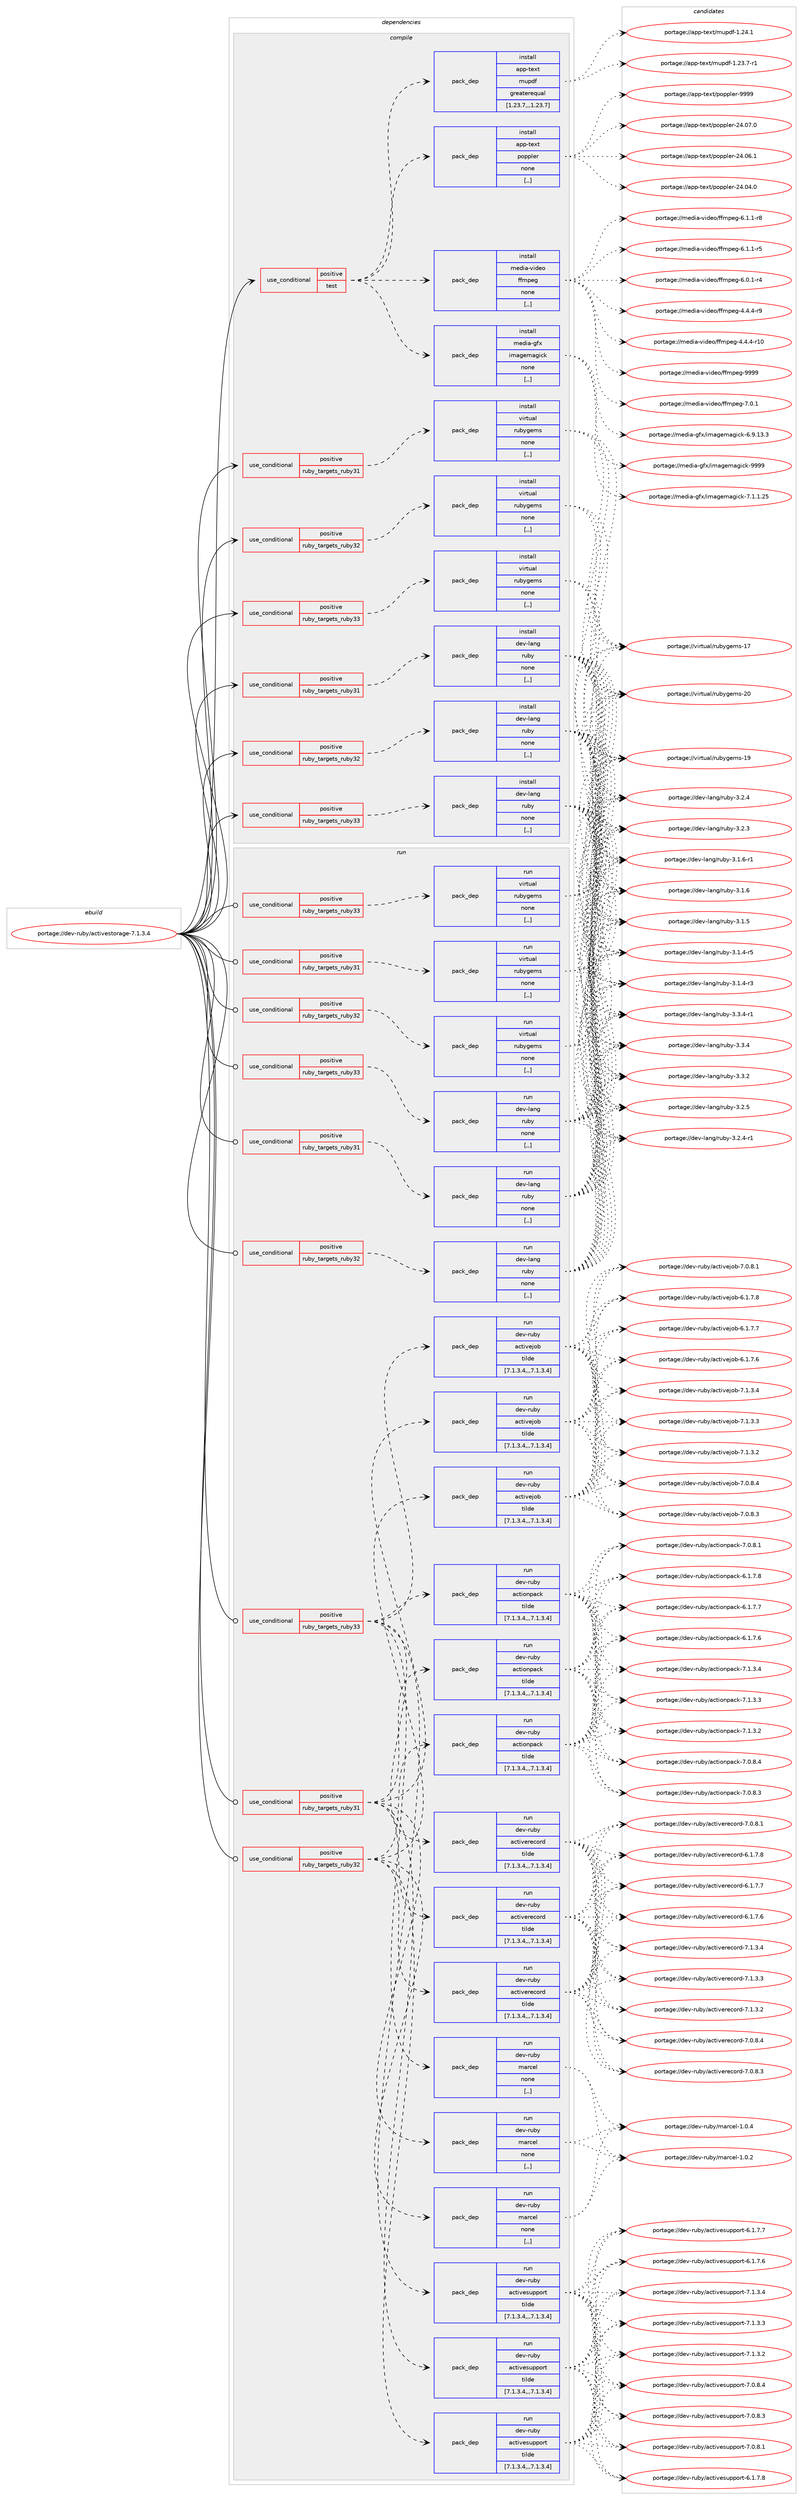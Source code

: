 digraph prolog {

# *************
# Graph options
# *************

newrank=true;
concentrate=true;
compound=true;
graph [rankdir=LR,fontname=Helvetica,fontsize=10,ranksep=1.5];#, ranksep=2.5, nodesep=0.2];
edge  [arrowhead=vee];
node  [fontname=Helvetica,fontsize=10];

# **********
# The ebuild
# **********

subgraph cluster_leftcol {
color=gray;
label=<<i>ebuild</i>>;
id [label="portage://dev-ruby/activestorage-7.1.3.4", color=red, width=4, href="../dev-ruby/activestorage-7.1.3.4.svg"];
}

# ****************
# The dependencies
# ****************

subgraph cluster_midcol {
color=gray;
label=<<i>dependencies</i>>;
subgraph cluster_compile {
fillcolor="#eeeeee";
style=filled;
label=<<i>compile</i>>;
subgraph cond43844 {
dependency175203 [label=<<TABLE BORDER="0" CELLBORDER="1" CELLSPACING="0" CELLPADDING="4"><TR><TD ROWSPAN="3" CELLPADDING="10">use_conditional</TD></TR><TR><TD>positive</TD></TR><TR><TD>ruby_targets_ruby31</TD></TR></TABLE>>, shape=none, color=red];
subgraph pack130078 {
dependency175204 [label=<<TABLE BORDER="0" CELLBORDER="1" CELLSPACING="0" CELLPADDING="4" WIDTH="220"><TR><TD ROWSPAN="6" CELLPADDING="30">pack_dep</TD></TR><TR><TD WIDTH="110">install</TD></TR><TR><TD>dev-lang</TD></TR><TR><TD>ruby</TD></TR><TR><TD>none</TD></TR><TR><TD>[,,]</TD></TR></TABLE>>, shape=none, color=blue];
}
dependency175203:e -> dependency175204:w [weight=20,style="dashed",arrowhead="vee"];
}
id:e -> dependency175203:w [weight=20,style="solid",arrowhead="vee"];
subgraph cond43845 {
dependency175205 [label=<<TABLE BORDER="0" CELLBORDER="1" CELLSPACING="0" CELLPADDING="4"><TR><TD ROWSPAN="3" CELLPADDING="10">use_conditional</TD></TR><TR><TD>positive</TD></TR><TR><TD>ruby_targets_ruby31</TD></TR></TABLE>>, shape=none, color=red];
subgraph pack130079 {
dependency175206 [label=<<TABLE BORDER="0" CELLBORDER="1" CELLSPACING="0" CELLPADDING="4" WIDTH="220"><TR><TD ROWSPAN="6" CELLPADDING="30">pack_dep</TD></TR><TR><TD WIDTH="110">install</TD></TR><TR><TD>virtual</TD></TR><TR><TD>rubygems</TD></TR><TR><TD>none</TD></TR><TR><TD>[,,]</TD></TR></TABLE>>, shape=none, color=blue];
}
dependency175205:e -> dependency175206:w [weight=20,style="dashed",arrowhead="vee"];
}
id:e -> dependency175205:w [weight=20,style="solid",arrowhead="vee"];
subgraph cond43846 {
dependency175207 [label=<<TABLE BORDER="0" CELLBORDER="1" CELLSPACING="0" CELLPADDING="4"><TR><TD ROWSPAN="3" CELLPADDING="10">use_conditional</TD></TR><TR><TD>positive</TD></TR><TR><TD>ruby_targets_ruby32</TD></TR></TABLE>>, shape=none, color=red];
subgraph pack130080 {
dependency175208 [label=<<TABLE BORDER="0" CELLBORDER="1" CELLSPACING="0" CELLPADDING="4" WIDTH="220"><TR><TD ROWSPAN="6" CELLPADDING="30">pack_dep</TD></TR><TR><TD WIDTH="110">install</TD></TR><TR><TD>dev-lang</TD></TR><TR><TD>ruby</TD></TR><TR><TD>none</TD></TR><TR><TD>[,,]</TD></TR></TABLE>>, shape=none, color=blue];
}
dependency175207:e -> dependency175208:w [weight=20,style="dashed",arrowhead="vee"];
}
id:e -> dependency175207:w [weight=20,style="solid",arrowhead="vee"];
subgraph cond43847 {
dependency175209 [label=<<TABLE BORDER="0" CELLBORDER="1" CELLSPACING="0" CELLPADDING="4"><TR><TD ROWSPAN="3" CELLPADDING="10">use_conditional</TD></TR><TR><TD>positive</TD></TR><TR><TD>ruby_targets_ruby32</TD></TR></TABLE>>, shape=none, color=red];
subgraph pack130081 {
dependency175210 [label=<<TABLE BORDER="0" CELLBORDER="1" CELLSPACING="0" CELLPADDING="4" WIDTH="220"><TR><TD ROWSPAN="6" CELLPADDING="30">pack_dep</TD></TR><TR><TD WIDTH="110">install</TD></TR><TR><TD>virtual</TD></TR><TR><TD>rubygems</TD></TR><TR><TD>none</TD></TR><TR><TD>[,,]</TD></TR></TABLE>>, shape=none, color=blue];
}
dependency175209:e -> dependency175210:w [weight=20,style="dashed",arrowhead="vee"];
}
id:e -> dependency175209:w [weight=20,style="solid",arrowhead="vee"];
subgraph cond43848 {
dependency175211 [label=<<TABLE BORDER="0" CELLBORDER="1" CELLSPACING="0" CELLPADDING="4"><TR><TD ROWSPAN="3" CELLPADDING="10">use_conditional</TD></TR><TR><TD>positive</TD></TR><TR><TD>ruby_targets_ruby33</TD></TR></TABLE>>, shape=none, color=red];
subgraph pack130082 {
dependency175212 [label=<<TABLE BORDER="0" CELLBORDER="1" CELLSPACING="0" CELLPADDING="4" WIDTH="220"><TR><TD ROWSPAN="6" CELLPADDING="30">pack_dep</TD></TR><TR><TD WIDTH="110">install</TD></TR><TR><TD>dev-lang</TD></TR><TR><TD>ruby</TD></TR><TR><TD>none</TD></TR><TR><TD>[,,]</TD></TR></TABLE>>, shape=none, color=blue];
}
dependency175211:e -> dependency175212:w [weight=20,style="dashed",arrowhead="vee"];
}
id:e -> dependency175211:w [weight=20,style="solid",arrowhead="vee"];
subgraph cond43849 {
dependency175213 [label=<<TABLE BORDER="0" CELLBORDER="1" CELLSPACING="0" CELLPADDING="4"><TR><TD ROWSPAN="3" CELLPADDING="10">use_conditional</TD></TR><TR><TD>positive</TD></TR><TR><TD>ruby_targets_ruby33</TD></TR></TABLE>>, shape=none, color=red];
subgraph pack130083 {
dependency175214 [label=<<TABLE BORDER="0" CELLBORDER="1" CELLSPACING="0" CELLPADDING="4" WIDTH="220"><TR><TD ROWSPAN="6" CELLPADDING="30">pack_dep</TD></TR><TR><TD WIDTH="110">install</TD></TR><TR><TD>virtual</TD></TR><TR><TD>rubygems</TD></TR><TR><TD>none</TD></TR><TR><TD>[,,]</TD></TR></TABLE>>, shape=none, color=blue];
}
dependency175213:e -> dependency175214:w [weight=20,style="dashed",arrowhead="vee"];
}
id:e -> dependency175213:w [weight=20,style="solid",arrowhead="vee"];
subgraph cond43850 {
dependency175215 [label=<<TABLE BORDER="0" CELLBORDER="1" CELLSPACING="0" CELLPADDING="4"><TR><TD ROWSPAN="3" CELLPADDING="10">use_conditional</TD></TR><TR><TD>positive</TD></TR><TR><TD>test</TD></TR></TABLE>>, shape=none, color=red];
subgraph pack130084 {
dependency175216 [label=<<TABLE BORDER="0" CELLBORDER="1" CELLSPACING="0" CELLPADDING="4" WIDTH="220"><TR><TD ROWSPAN="6" CELLPADDING="30">pack_dep</TD></TR><TR><TD WIDTH="110">install</TD></TR><TR><TD>app-text</TD></TR><TR><TD>mupdf</TD></TR><TR><TD>greaterequal</TD></TR><TR><TD>[1.23.7,,,1.23.7]</TD></TR></TABLE>>, shape=none, color=blue];
}
dependency175215:e -> dependency175216:w [weight=20,style="dashed",arrowhead="vee"];
subgraph pack130085 {
dependency175217 [label=<<TABLE BORDER="0" CELLBORDER="1" CELLSPACING="0" CELLPADDING="4" WIDTH="220"><TR><TD ROWSPAN="6" CELLPADDING="30">pack_dep</TD></TR><TR><TD WIDTH="110">install</TD></TR><TR><TD>media-gfx</TD></TR><TR><TD>imagemagick</TD></TR><TR><TD>none</TD></TR><TR><TD>[,,]</TD></TR></TABLE>>, shape=none, color=blue];
}
dependency175215:e -> dependency175217:w [weight=20,style="dashed",arrowhead="vee"];
subgraph pack130086 {
dependency175218 [label=<<TABLE BORDER="0" CELLBORDER="1" CELLSPACING="0" CELLPADDING="4" WIDTH="220"><TR><TD ROWSPAN="6" CELLPADDING="30">pack_dep</TD></TR><TR><TD WIDTH="110">install</TD></TR><TR><TD>media-video</TD></TR><TR><TD>ffmpeg</TD></TR><TR><TD>none</TD></TR><TR><TD>[,,]</TD></TR></TABLE>>, shape=none, color=blue];
}
dependency175215:e -> dependency175218:w [weight=20,style="dashed",arrowhead="vee"];
subgraph pack130087 {
dependency175219 [label=<<TABLE BORDER="0" CELLBORDER="1" CELLSPACING="0" CELLPADDING="4" WIDTH="220"><TR><TD ROWSPAN="6" CELLPADDING="30">pack_dep</TD></TR><TR><TD WIDTH="110">install</TD></TR><TR><TD>app-text</TD></TR><TR><TD>poppler</TD></TR><TR><TD>none</TD></TR><TR><TD>[,,]</TD></TR></TABLE>>, shape=none, color=blue];
}
dependency175215:e -> dependency175219:w [weight=20,style="dashed",arrowhead="vee"];
}
id:e -> dependency175215:w [weight=20,style="solid",arrowhead="vee"];
}
subgraph cluster_compileandrun {
fillcolor="#eeeeee";
style=filled;
label=<<i>compile and run</i>>;
}
subgraph cluster_run {
fillcolor="#eeeeee";
style=filled;
label=<<i>run</i>>;
subgraph cond43851 {
dependency175220 [label=<<TABLE BORDER="0" CELLBORDER="1" CELLSPACING="0" CELLPADDING="4"><TR><TD ROWSPAN="3" CELLPADDING="10">use_conditional</TD></TR><TR><TD>positive</TD></TR><TR><TD>ruby_targets_ruby31</TD></TR></TABLE>>, shape=none, color=red];
subgraph pack130088 {
dependency175221 [label=<<TABLE BORDER="0" CELLBORDER="1" CELLSPACING="0" CELLPADDING="4" WIDTH="220"><TR><TD ROWSPAN="6" CELLPADDING="30">pack_dep</TD></TR><TR><TD WIDTH="110">run</TD></TR><TR><TD>dev-lang</TD></TR><TR><TD>ruby</TD></TR><TR><TD>none</TD></TR><TR><TD>[,,]</TD></TR></TABLE>>, shape=none, color=blue];
}
dependency175220:e -> dependency175221:w [weight=20,style="dashed",arrowhead="vee"];
}
id:e -> dependency175220:w [weight=20,style="solid",arrowhead="odot"];
subgraph cond43852 {
dependency175222 [label=<<TABLE BORDER="0" CELLBORDER="1" CELLSPACING="0" CELLPADDING="4"><TR><TD ROWSPAN="3" CELLPADDING="10">use_conditional</TD></TR><TR><TD>positive</TD></TR><TR><TD>ruby_targets_ruby31</TD></TR></TABLE>>, shape=none, color=red];
subgraph pack130089 {
dependency175223 [label=<<TABLE BORDER="0" CELLBORDER="1" CELLSPACING="0" CELLPADDING="4" WIDTH="220"><TR><TD ROWSPAN="6" CELLPADDING="30">pack_dep</TD></TR><TR><TD WIDTH="110">run</TD></TR><TR><TD>dev-ruby</TD></TR><TR><TD>actionpack</TD></TR><TR><TD>tilde</TD></TR><TR><TD>[7.1.3.4,,,7.1.3.4]</TD></TR></TABLE>>, shape=none, color=blue];
}
dependency175222:e -> dependency175223:w [weight=20,style="dashed",arrowhead="vee"];
subgraph pack130090 {
dependency175224 [label=<<TABLE BORDER="0" CELLBORDER="1" CELLSPACING="0" CELLPADDING="4" WIDTH="220"><TR><TD ROWSPAN="6" CELLPADDING="30">pack_dep</TD></TR><TR><TD WIDTH="110">run</TD></TR><TR><TD>dev-ruby</TD></TR><TR><TD>activejob</TD></TR><TR><TD>tilde</TD></TR><TR><TD>[7.1.3.4,,,7.1.3.4]</TD></TR></TABLE>>, shape=none, color=blue];
}
dependency175222:e -> dependency175224:w [weight=20,style="dashed",arrowhead="vee"];
subgraph pack130091 {
dependency175225 [label=<<TABLE BORDER="0" CELLBORDER="1" CELLSPACING="0" CELLPADDING="4" WIDTH="220"><TR><TD ROWSPAN="6" CELLPADDING="30">pack_dep</TD></TR><TR><TD WIDTH="110">run</TD></TR><TR><TD>dev-ruby</TD></TR><TR><TD>activerecord</TD></TR><TR><TD>tilde</TD></TR><TR><TD>[7.1.3.4,,,7.1.3.4]</TD></TR></TABLE>>, shape=none, color=blue];
}
dependency175222:e -> dependency175225:w [weight=20,style="dashed",arrowhead="vee"];
subgraph pack130092 {
dependency175226 [label=<<TABLE BORDER="0" CELLBORDER="1" CELLSPACING="0" CELLPADDING="4" WIDTH="220"><TR><TD ROWSPAN="6" CELLPADDING="30">pack_dep</TD></TR><TR><TD WIDTH="110">run</TD></TR><TR><TD>dev-ruby</TD></TR><TR><TD>activesupport</TD></TR><TR><TD>tilde</TD></TR><TR><TD>[7.1.3.4,,,7.1.3.4]</TD></TR></TABLE>>, shape=none, color=blue];
}
dependency175222:e -> dependency175226:w [weight=20,style="dashed",arrowhead="vee"];
subgraph pack130093 {
dependency175227 [label=<<TABLE BORDER="0" CELLBORDER="1" CELLSPACING="0" CELLPADDING="4" WIDTH="220"><TR><TD ROWSPAN="6" CELLPADDING="30">pack_dep</TD></TR><TR><TD WIDTH="110">run</TD></TR><TR><TD>dev-ruby</TD></TR><TR><TD>marcel</TD></TR><TR><TD>none</TD></TR><TR><TD>[,,]</TD></TR></TABLE>>, shape=none, color=blue];
}
dependency175222:e -> dependency175227:w [weight=20,style="dashed",arrowhead="vee"];
}
id:e -> dependency175222:w [weight=20,style="solid",arrowhead="odot"];
subgraph cond43853 {
dependency175228 [label=<<TABLE BORDER="0" CELLBORDER="1" CELLSPACING="0" CELLPADDING="4"><TR><TD ROWSPAN="3" CELLPADDING="10">use_conditional</TD></TR><TR><TD>positive</TD></TR><TR><TD>ruby_targets_ruby31</TD></TR></TABLE>>, shape=none, color=red];
subgraph pack130094 {
dependency175229 [label=<<TABLE BORDER="0" CELLBORDER="1" CELLSPACING="0" CELLPADDING="4" WIDTH="220"><TR><TD ROWSPAN="6" CELLPADDING="30">pack_dep</TD></TR><TR><TD WIDTH="110">run</TD></TR><TR><TD>virtual</TD></TR><TR><TD>rubygems</TD></TR><TR><TD>none</TD></TR><TR><TD>[,,]</TD></TR></TABLE>>, shape=none, color=blue];
}
dependency175228:e -> dependency175229:w [weight=20,style="dashed",arrowhead="vee"];
}
id:e -> dependency175228:w [weight=20,style="solid",arrowhead="odot"];
subgraph cond43854 {
dependency175230 [label=<<TABLE BORDER="0" CELLBORDER="1" CELLSPACING="0" CELLPADDING="4"><TR><TD ROWSPAN="3" CELLPADDING="10">use_conditional</TD></TR><TR><TD>positive</TD></TR><TR><TD>ruby_targets_ruby32</TD></TR></TABLE>>, shape=none, color=red];
subgraph pack130095 {
dependency175231 [label=<<TABLE BORDER="0" CELLBORDER="1" CELLSPACING="0" CELLPADDING="4" WIDTH="220"><TR><TD ROWSPAN="6" CELLPADDING="30">pack_dep</TD></TR><TR><TD WIDTH="110">run</TD></TR><TR><TD>dev-lang</TD></TR><TR><TD>ruby</TD></TR><TR><TD>none</TD></TR><TR><TD>[,,]</TD></TR></TABLE>>, shape=none, color=blue];
}
dependency175230:e -> dependency175231:w [weight=20,style="dashed",arrowhead="vee"];
}
id:e -> dependency175230:w [weight=20,style="solid",arrowhead="odot"];
subgraph cond43855 {
dependency175232 [label=<<TABLE BORDER="0" CELLBORDER="1" CELLSPACING="0" CELLPADDING="4"><TR><TD ROWSPAN="3" CELLPADDING="10">use_conditional</TD></TR><TR><TD>positive</TD></TR><TR><TD>ruby_targets_ruby32</TD></TR></TABLE>>, shape=none, color=red];
subgraph pack130096 {
dependency175233 [label=<<TABLE BORDER="0" CELLBORDER="1" CELLSPACING="0" CELLPADDING="4" WIDTH="220"><TR><TD ROWSPAN="6" CELLPADDING="30">pack_dep</TD></TR><TR><TD WIDTH="110">run</TD></TR><TR><TD>dev-ruby</TD></TR><TR><TD>actionpack</TD></TR><TR><TD>tilde</TD></TR><TR><TD>[7.1.3.4,,,7.1.3.4]</TD></TR></TABLE>>, shape=none, color=blue];
}
dependency175232:e -> dependency175233:w [weight=20,style="dashed",arrowhead="vee"];
subgraph pack130097 {
dependency175234 [label=<<TABLE BORDER="0" CELLBORDER="1" CELLSPACING="0" CELLPADDING="4" WIDTH="220"><TR><TD ROWSPAN="6" CELLPADDING="30">pack_dep</TD></TR><TR><TD WIDTH="110">run</TD></TR><TR><TD>dev-ruby</TD></TR><TR><TD>activejob</TD></TR><TR><TD>tilde</TD></TR><TR><TD>[7.1.3.4,,,7.1.3.4]</TD></TR></TABLE>>, shape=none, color=blue];
}
dependency175232:e -> dependency175234:w [weight=20,style="dashed",arrowhead="vee"];
subgraph pack130098 {
dependency175235 [label=<<TABLE BORDER="0" CELLBORDER="1" CELLSPACING="0" CELLPADDING="4" WIDTH="220"><TR><TD ROWSPAN="6" CELLPADDING="30">pack_dep</TD></TR><TR><TD WIDTH="110">run</TD></TR><TR><TD>dev-ruby</TD></TR><TR><TD>activerecord</TD></TR><TR><TD>tilde</TD></TR><TR><TD>[7.1.3.4,,,7.1.3.4]</TD></TR></TABLE>>, shape=none, color=blue];
}
dependency175232:e -> dependency175235:w [weight=20,style="dashed",arrowhead="vee"];
subgraph pack130099 {
dependency175236 [label=<<TABLE BORDER="0" CELLBORDER="1" CELLSPACING="0" CELLPADDING="4" WIDTH="220"><TR><TD ROWSPAN="6" CELLPADDING="30">pack_dep</TD></TR><TR><TD WIDTH="110">run</TD></TR><TR><TD>dev-ruby</TD></TR><TR><TD>activesupport</TD></TR><TR><TD>tilde</TD></TR><TR><TD>[7.1.3.4,,,7.1.3.4]</TD></TR></TABLE>>, shape=none, color=blue];
}
dependency175232:e -> dependency175236:w [weight=20,style="dashed",arrowhead="vee"];
subgraph pack130100 {
dependency175237 [label=<<TABLE BORDER="0" CELLBORDER="1" CELLSPACING="0" CELLPADDING="4" WIDTH="220"><TR><TD ROWSPAN="6" CELLPADDING="30">pack_dep</TD></TR><TR><TD WIDTH="110">run</TD></TR><TR><TD>dev-ruby</TD></TR><TR><TD>marcel</TD></TR><TR><TD>none</TD></TR><TR><TD>[,,]</TD></TR></TABLE>>, shape=none, color=blue];
}
dependency175232:e -> dependency175237:w [weight=20,style="dashed",arrowhead="vee"];
}
id:e -> dependency175232:w [weight=20,style="solid",arrowhead="odot"];
subgraph cond43856 {
dependency175238 [label=<<TABLE BORDER="0" CELLBORDER="1" CELLSPACING="0" CELLPADDING="4"><TR><TD ROWSPAN="3" CELLPADDING="10">use_conditional</TD></TR><TR><TD>positive</TD></TR><TR><TD>ruby_targets_ruby32</TD></TR></TABLE>>, shape=none, color=red];
subgraph pack130101 {
dependency175239 [label=<<TABLE BORDER="0" CELLBORDER="1" CELLSPACING="0" CELLPADDING="4" WIDTH="220"><TR><TD ROWSPAN="6" CELLPADDING="30">pack_dep</TD></TR><TR><TD WIDTH="110">run</TD></TR><TR><TD>virtual</TD></TR><TR><TD>rubygems</TD></TR><TR><TD>none</TD></TR><TR><TD>[,,]</TD></TR></TABLE>>, shape=none, color=blue];
}
dependency175238:e -> dependency175239:w [weight=20,style="dashed",arrowhead="vee"];
}
id:e -> dependency175238:w [weight=20,style="solid",arrowhead="odot"];
subgraph cond43857 {
dependency175240 [label=<<TABLE BORDER="0" CELLBORDER="1" CELLSPACING="0" CELLPADDING="4"><TR><TD ROWSPAN="3" CELLPADDING="10">use_conditional</TD></TR><TR><TD>positive</TD></TR><TR><TD>ruby_targets_ruby33</TD></TR></TABLE>>, shape=none, color=red];
subgraph pack130102 {
dependency175241 [label=<<TABLE BORDER="0" CELLBORDER="1" CELLSPACING="0" CELLPADDING="4" WIDTH="220"><TR><TD ROWSPAN="6" CELLPADDING="30">pack_dep</TD></TR><TR><TD WIDTH="110">run</TD></TR><TR><TD>dev-lang</TD></TR><TR><TD>ruby</TD></TR><TR><TD>none</TD></TR><TR><TD>[,,]</TD></TR></TABLE>>, shape=none, color=blue];
}
dependency175240:e -> dependency175241:w [weight=20,style="dashed",arrowhead="vee"];
}
id:e -> dependency175240:w [weight=20,style="solid",arrowhead="odot"];
subgraph cond43858 {
dependency175242 [label=<<TABLE BORDER="0" CELLBORDER="1" CELLSPACING="0" CELLPADDING="4"><TR><TD ROWSPAN="3" CELLPADDING="10">use_conditional</TD></TR><TR><TD>positive</TD></TR><TR><TD>ruby_targets_ruby33</TD></TR></TABLE>>, shape=none, color=red];
subgraph pack130103 {
dependency175243 [label=<<TABLE BORDER="0" CELLBORDER="1" CELLSPACING="0" CELLPADDING="4" WIDTH="220"><TR><TD ROWSPAN="6" CELLPADDING="30">pack_dep</TD></TR><TR><TD WIDTH="110">run</TD></TR><TR><TD>dev-ruby</TD></TR><TR><TD>actionpack</TD></TR><TR><TD>tilde</TD></TR><TR><TD>[7.1.3.4,,,7.1.3.4]</TD></TR></TABLE>>, shape=none, color=blue];
}
dependency175242:e -> dependency175243:w [weight=20,style="dashed",arrowhead="vee"];
subgraph pack130104 {
dependency175244 [label=<<TABLE BORDER="0" CELLBORDER="1" CELLSPACING="0" CELLPADDING="4" WIDTH="220"><TR><TD ROWSPAN="6" CELLPADDING="30">pack_dep</TD></TR><TR><TD WIDTH="110">run</TD></TR><TR><TD>dev-ruby</TD></TR><TR><TD>activejob</TD></TR><TR><TD>tilde</TD></TR><TR><TD>[7.1.3.4,,,7.1.3.4]</TD></TR></TABLE>>, shape=none, color=blue];
}
dependency175242:e -> dependency175244:w [weight=20,style="dashed",arrowhead="vee"];
subgraph pack130105 {
dependency175245 [label=<<TABLE BORDER="0" CELLBORDER="1" CELLSPACING="0" CELLPADDING="4" WIDTH="220"><TR><TD ROWSPAN="6" CELLPADDING="30">pack_dep</TD></TR><TR><TD WIDTH="110">run</TD></TR><TR><TD>dev-ruby</TD></TR><TR><TD>activerecord</TD></TR><TR><TD>tilde</TD></TR><TR><TD>[7.1.3.4,,,7.1.3.4]</TD></TR></TABLE>>, shape=none, color=blue];
}
dependency175242:e -> dependency175245:w [weight=20,style="dashed",arrowhead="vee"];
subgraph pack130106 {
dependency175246 [label=<<TABLE BORDER="0" CELLBORDER="1" CELLSPACING="0" CELLPADDING="4" WIDTH="220"><TR><TD ROWSPAN="6" CELLPADDING="30">pack_dep</TD></TR><TR><TD WIDTH="110">run</TD></TR><TR><TD>dev-ruby</TD></TR><TR><TD>activesupport</TD></TR><TR><TD>tilde</TD></TR><TR><TD>[7.1.3.4,,,7.1.3.4]</TD></TR></TABLE>>, shape=none, color=blue];
}
dependency175242:e -> dependency175246:w [weight=20,style="dashed",arrowhead="vee"];
subgraph pack130107 {
dependency175247 [label=<<TABLE BORDER="0" CELLBORDER="1" CELLSPACING="0" CELLPADDING="4" WIDTH="220"><TR><TD ROWSPAN="6" CELLPADDING="30">pack_dep</TD></TR><TR><TD WIDTH="110">run</TD></TR><TR><TD>dev-ruby</TD></TR><TR><TD>marcel</TD></TR><TR><TD>none</TD></TR><TR><TD>[,,]</TD></TR></TABLE>>, shape=none, color=blue];
}
dependency175242:e -> dependency175247:w [weight=20,style="dashed",arrowhead="vee"];
}
id:e -> dependency175242:w [weight=20,style="solid",arrowhead="odot"];
subgraph cond43859 {
dependency175248 [label=<<TABLE BORDER="0" CELLBORDER="1" CELLSPACING="0" CELLPADDING="4"><TR><TD ROWSPAN="3" CELLPADDING="10">use_conditional</TD></TR><TR><TD>positive</TD></TR><TR><TD>ruby_targets_ruby33</TD></TR></TABLE>>, shape=none, color=red];
subgraph pack130108 {
dependency175249 [label=<<TABLE BORDER="0" CELLBORDER="1" CELLSPACING="0" CELLPADDING="4" WIDTH="220"><TR><TD ROWSPAN="6" CELLPADDING="30">pack_dep</TD></TR><TR><TD WIDTH="110">run</TD></TR><TR><TD>virtual</TD></TR><TR><TD>rubygems</TD></TR><TR><TD>none</TD></TR><TR><TD>[,,]</TD></TR></TABLE>>, shape=none, color=blue];
}
dependency175248:e -> dependency175249:w [weight=20,style="dashed",arrowhead="vee"];
}
id:e -> dependency175248:w [weight=20,style="solid",arrowhead="odot"];
}
}

# **************
# The candidates
# **************

subgraph cluster_choices {
rank=same;
color=gray;
label=<<i>candidates</i>>;

subgraph choice130078 {
color=black;
nodesep=1;
choice100101118451089711010347114117981214551465146524511449 [label="portage://dev-lang/ruby-3.3.4-r1", color=red, width=4,href="../dev-lang/ruby-3.3.4-r1.svg"];
choice10010111845108971101034711411798121455146514652 [label="portage://dev-lang/ruby-3.3.4", color=red, width=4,href="../dev-lang/ruby-3.3.4.svg"];
choice10010111845108971101034711411798121455146514650 [label="portage://dev-lang/ruby-3.3.2", color=red, width=4,href="../dev-lang/ruby-3.3.2.svg"];
choice10010111845108971101034711411798121455146504653 [label="portage://dev-lang/ruby-3.2.5", color=red, width=4,href="../dev-lang/ruby-3.2.5.svg"];
choice100101118451089711010347114117981214551465046524511449 [label="portage://dev-lang/ruby-3.2.4-r1", color=red, width=4,href="../dev-lang/ruby-3.2.4-r1.svg"];
choice10010111845108971101034711411798121455146504652 [label="portage://dev-lang/ruby-3.2.4", color=red, width=4,href="../dev-lang/ruby-3.2.4.svg"];
choice10010111845108971101034711411798121455146504651 [label="portage://dev-lang/ruby-3.2.3", color=red, width=4,href="../dev-lang/ruby-3.2.3.svg"];
choice100101118451089711010347114117981214551464946544511449 [label="portage://dev-lang/ruby-3.1.6-r1", color=red, width=4,href="../dev-lang/ruby-3.1.6-r1.svg"];
choice10010111845108971101034711411798121455146494654 [label="portage://dev-lang/ruby-3.1.6", color=red, width=4,href="../dev-lang/ruby-3.1.6.svg"];
choice10010111845108971101034711411798121455146494653 [label="portage://dev-lang/ruby-3.1.5", color=red, width=4,href="../dev-lang/ruby-3.1.5.svg"];
choice100101118451089711010347114117981214551464946524511453 [label="portage://dev-lang/ruby-3.1.4-r5", color=red, width=4,href="../dev-lang/ruby-3.1.4-r5.svg"];
choice100101118451089711010347114117981214551464946524511451 [label="portage://dev-lang/ruby-3.1.4-r3", color=red, width=4,href="../dev-lang/ruby-3.1.4-r3.svg"];
dependency175204:e -> choice100101118451089711010347114117981214551465146524511449:w [style=dotted,weight="100"];
dependency175204:e -> choice10010111845108971101034711411798121455146514652:w [style=dotted,weight="100"];
dependency175204:e -> choice10010111845108971101034711411798121455146514650:w [style=dotted,weight="100"];
dependency175204:e -> choice10010111845108971101034711411798121455146504653:w [style=dotted,weight="100"];
dependency175204:e -> choice100101118451089711010347114117981214551465046524511449:w [style=dotted,weight="100"];
dependency175204:e -> choice10010111845108971101034711411798121455146504652:w [style=dotted,weight="100"];
dependency175204:e -> choice10010111845108971101034711411798121455146504651:w [style=dotted,weight="100"];
dependency175204:e -> choice100101118451089711010347114117981214551464946544511449:w [style=dotted,weight="100"];
dependency175204:e -> choice10010111845108971101034711411798121455146494654:w [style=dotted,weight="100"];
dependency175204:e -> choice10010111845108971101034711411798121455146494653:w [style=dotted,weight="100"];
dependency175204:e -> choice100101118451089711010347114117981214551464946524511453:w [style=dotted,weight="100"];
dependency175204:e -> choice100101118451089711010347114117981214551464946524511451:w [style=dotted,weight="100"];
}
subgraph choice130079 {
color=black;
nodesep=1;
choice118105114116117971084711411798121103101109115455048 [label="portage://virtual/rubygems-20", color=red, width=4,href="../virtual/rubygems-20.svg"];
choice118105114116117971084711411798121103101109115454957 [label="portage://virtual/rubygems-19", color=red, width=4,href="../virtual/rubygems-19.svg"];
choice118105114116117971084711411798121103101109115454955 [label="portage://virtual/rubygems-17", color=red, width=4,href="../virtual/rubygems-17.svg"];
dependency175206:e -> choice118105114116117971084711411798121103101109115455048:w [style=dotted,weight="100"];
dependency175206:e -> choice118105114116117971084711411798121103101109115454957:w [style=dotted,weight="100"];
dependency175206:e -> choice118105114116117971084711411798121103101109115454955:w [style=dotted,weight="100"];
}
subgraph choice130080 {
color=black;
nodesep=1;
choice100101118451089711010347114117981214551465146524511449 [label="portage://dev-lang/ruby-3.3.4-r1", color=red, width=4,href="../dev-lang/ruby-3.3.4-r1.svg"];
choice10010111845108971101034711411798121455146514652 [label="portage://dev-lang/ruby-3.3.4", color=red, width=4,href="../dev-lang/ruby-3.3.4.svg"];
choice10010111845108971101034711411798121455146514650 [label="portage://dev-lang/ruby-3.3.2", color=red, width=4,href="../dev-lang/ruby-3.3.2.svg"];
choice10010111845108971101034711411798121455146504653 [label="portage://dev-lang/ruby-3.2.5", color=red, width=4,href="../dev-lang/ruby-3.2.5.svg"];
choice100101118451089711010347114117981214551465046524511449 [label="portage://dev-lang/ruby-3.2.4-r1", color=red, width=4,href="../dev-lang/ruby-3.2.4-r1.svg"];
choice10010111845108971101034711411798121455146504652 [label="portage://dev-lang/ruby-3.2.4", color=red, width=4,href="../dev-lang/ruby-3.2.4.svg"];
choice10010111845108971101034711411798121455146504651 [label="portage://dev-lang/ruby-3.2.3", color=red, width=4,href="../dev-lang/ruby-3.2.3.svg"];
choice100101118451089711010347114117981214551464946544511449 [label="portage://dev-lang/ruby-3.1.6-r1", color=red, width=4,href="../dev-lang/ruby-3.1.6-r1.svg"];
choice10010111845108971101034711411798121455146494654 [label="portage://dev-lang/ruby-3.1.6", color=red, width=4,href="../dev-lang/ruby-3.1.6.svg"];
choice10010111845108971101034711411798121455146494653 [label="portage://dev-lang/ruby-3.1.5", color=red, width=4,href="../dev-lang/ruby-3.1.5.svg"];
choice100101118451089711010347114117981214551464946524511453 [label="portage://dev-lang/ruby-3.1.4-r5", color=red, width=4,href="../dev-lang/ruby-3.1.4-r5.svg"];
choice100101118451089711010347114117981214551464946524511451 [label="portage://dev-lang/ruby-3.1.4-r3", color=red, width=4,href="../dev-lang/ruby-3.1.4-r3.svg"];
dependency175208:e -> choice100101118451089711010347114117981214551465146524511449:w [style=dotted,weight="100"];
dependency175208:e -> choice10010111845108971101034711411798121455146514652:w [style=dotted,weight="100"];
dependency175208:e -> choice10010111845108971101034711411798121455146514650:w [style=dotted,weight="100"];
dependency175208:e -> choice10010111845108971101034711411798121455146504653:w [style=dotted,weight="100"];
dependency175208:e -> choice100101118451089711010347114117981214551465046524511449:w [style=dotted,weight="100"];
dependency175208:e -> choice10010111845108971101034711411798121455146504652:w [style=dotted,weight="100"];
dependency175208:e -> choice10010111845108971101034711411798121455146504651:w [style=dotted,weight="100"];
dependency175208:e -> choice100101118451089711010347114117981214551464946544511449:w [style=dotted,weight="100"];
dependency175208:e -> choice10010111845108971101034711411798121455146494654:w [style=dotted,weight="100"];
dependency175208:e -> choice10010111845108971101034711411798121455146494653:w [style=dotted,weight="100"];
dependency175208:e -> choice100101118451089711010347114117981214551464946524511453:w [style=dotted,weight="100"];
dependency175208:e -> choice100101118451089711010347114117981214551464946524511451:w [style=dotted,weight="100"];
}
subgraph choice130081 {
color=black;
nodesep=1;
choice118105114116117971084711411798121103101109115455048 [label="portage://virtual/rubygems-20", color=red, width=4,href="../virtual/rubygems-20.svg"];
choice118105114116117971084711411798121103101109115454957 [label="portage://virtual/rubygems-19", color=red, width=4,href="../virtual/rubygems-19.svg"];
choice118105114116117971084711411798121103101109115454955 [label="portage://virtual/rubygems-17", color=red, width=4,href="../virtual/rubygems-17.svg"];
dependency175210:e -> choice118105114116117971084711411798121103101109115455048:w [style=dotted,weight="100"];
dependency175210:e -> choice118105114116117971084711411798121103101109115454957:w [style=dotted,weight="100"];
dependency175210:e -> choice118105114116117971084711411798121103101109115454955:w [style=dotted,weight="100"];
}
subgraph choice130082 {
color=black;
nodesep=1;
choice100101118451089711010347114117981214551465146524511449 [label="portage://dev-lang/ruby-3.3.4-r1", color=red, width=4,href="../dev-lang/ruby-3.3.4-r1.svg"];
choice10010111845108971101034711411798121455146514652 [label="portage://dev-lang/ruby-3.3.4", color=red, width=4,href="../dev-lang/ruby-3.3.4.svg"];
choice10010111845108971101034711411798121455146514650 [label="portage://dev-lang/ruby-3.3.2", color=red, width=4,href="../dev-lang/ruby-3.3.2.svg"];
choice10010111845108971101034711411798121455146504653 [label="portage://dev-lang/ruby-3.2.5", color=red, width=4,href="../dev-lang/ruby-3.2.5.svg"];
choice100101118451089711010347114117981214551465046524511449 [label="portage://dev-lang/ruby-3.2.4-r1", color=red, width=4,href="../dev-lang/ruby-3.2.4-r1.svg"];
choice10010111845108971101034711411798121455146504652 [label="portage://dev-lang/ruby-3.2.4", color=red, width=4,href="../dev-lang/ruby-3.2.4.svg"];
choice10010111845108971101034711411798121455146504651 [label="portage://dev-lang/ruby-3.2.3", color=red, width=4,href="../dev-lang/ruby-3.2.3.svg"];
choice100101118451089711010347114117981214551464946544511449 [label="portage://dev-lang/ruby-3.1.6-r1", color=red, width=4,href="../dev-lang/ruby-3.1.6-r1.svg"];
choice10010111845108971101034711411798121455146494654 [label="portage://dev-lang/ruby-3.1.6", color=red, width=4,href="../dev-lang/ruby-3.1.6.svg"];
choice10010111845108971101034711411798121455146494653 [label="portage://dev-lang/ruby-3.1.5", color=red, width=4,href="../dev-lang/ruby-3.1.5.svg"];
choice100101118451089711010347114117981214551464946524511453 [label="portage://dev-lang/ruby-3.1.4-r5", color=red, width=4,href="../dev-lang/ruby-3.1.4-r5.svg"];
choice100101118451089711010347114117981214551464946524511451 [label="portage://dev-lang/ruby-3.1.4-r3", color=red, width=4,href="../dev-lang/ruby-3.1.4-r3.svg"];
dependency175212:e -> choice100101118451089711010347114117981214551465146524511449:w [style=dotted,weight="100"];
dependency175212:e -> choice10010111845108971101034711411798121455146514652:w [style=dotted,weight="100"];
dependency175212:e -> choice10010111845108971101034711411798121455146514650:w [style=dotted,weight="100"];
dependency175212:e -> choice10010111845108971101034711411798121455146504653:w [style=dotted,weight="100"];
dependency175212:e -> choice100101118451089711010347114117981214551465046524511449:w [style=dotted,weight="100"];
dependency175212:e -> choice10010111845108971101034711411798121455146504652:w [style=dotted,weight="100"];
dependency175212:e -> choice10010111845108971101034711411798121455146504651:w [style=dotted,weight="100"];
dependency175212:e -> choice100101118451089711010347114117981214551464946544511449:w [style=dotted,weight="100"];
dependency175212:e -> choice10010111845108971101034711411798121455146494654:w [style=dotted,weight="100"];
dependency175212:e -> choice10010111845108971101034711411798121455146494653:w [style=dotted,weight="100"];
dependency175212:e -> choice100101118451089711010347114117981214551464946524511453:w [style=dotted,weight="100"];
dependency175212:e -> choice100101118451089711010347114117981214551464946524511451:w [style=dotted,weight="100"];
}
subgraph choice130083 {
color=black;
nodesep=1;
choice118105114116117971084711411798121103101109115455048 [label="portage://virtual/rubygems-20", color=red, width=4,href="../virtual/rubygems-20.svg"];
choice118105114116117971084711411798121103101109115454957 [label="portage://virtual/rubygems-19", color=red, width=4,href="../virtual/rubygems-19.svg"];
choice118105114116117971084711411798121103101109115454955 [label="portage://virtual/rubygems-17", color=red, width=4,href="../virtual/rubygems-17.svg"];
dependency175214:e -> choice118105114116117971084711411798121103101109115455048:w [style=dotted,weight="100"];
dependency175214:e -> choice118105114116117971084711411798121103101109115454957:w [style=dotted,weight="100"];
dependency175214:e -> choice118105114116117971084711411798121103101109115454955:w [style=dotted,weight="100"];
}
subgraph choice130084 {
color=black;
nodesep=1;
choice97112112451161011201164710911711210010245494650524649 [label="portage://app-text/mupdf-1.24.1", color=red, width=4,href="../app-text/mupdf-1.24.1.svg"];
choice971121124511610112011647109117112100102454946505146554511449 [label="portage://app-text/mupdf-1.23.7-r1", color=red, width=4,href="../app-text/mupdf-1.23.7-r1.svg"];
dependency175216:e -> choice97112112451161011201164710911711210010245494650524649:w [style=dotted,weight="100"];
dependency175216:e -> choice971121124511610112011647109117112100102454946505146554511449:w [style=dotted,weight="100"];
}
subgraph choice130085 {
color=black;
nodesep=1;
choice1091011001059745103102120471051099710310110997103105991074557575757 [label="portage://media-gfx/imagemagick-9999", color=red, width=4,href="../media-gfx/imagemagick-9999.svg"];
choice109101100105974510310212047105109971031011099710310599107455546494649465053 [label="portage://media-gfx/imagemagick-7.1.1.25", color=red, width=4,href="../media-gfx/imagemagick-7.1.1.25.svg"];
choice109101100105974510310212047105109971031011099710310599107455446574649514651 [label="portage://media-gfx/imagemagick-6.9.13.3", color=red, width=4,href="../media-gfx/imagemagick-6.9.13.3.svg"];
dependency175217:e -> choice1091011001059745103102120471051099710310110997103105991074557575757:w [style=dotted,weight="100"];
dependency175217:e -> choice109101100105974510310212047105109971031011099710310599107455546494649465053:w [style=dotted,weight="100"];
dependency175217:e -> choice109101100105974510310212047105109971031011099710310599107455446574649514651:w [style=dotted,weight="100"];
}
subgraph choice130086 {
color=black;
nodesep=1;
choice1091011001059745118105100101111471021021091121011034557575757 [label="portage://media-video/ffmpeg-9999", color=red, width=4,href="../media-video/ffmpeg-9999.svg"];
choice109101100105974511810510010111147102102109112101103455546484649 [label="portage://media-video/ffmpeg-7.0.1", color=red, width=4,href="../media-video/ffmpeg-7.0.1.svg"];
choice1091011001059745118105100101111471021021091121011034554464946494511456 [label="portage://media-video/ffmpeg-6.1.1-r8", color=red, width=4,href="../media-video/ffmpeg-6.1.1-r8.svg"];
choice1091011001059745118105100101111471021021091121011034554464946494511453 [label="portage://media-video/ffmpeg-6.1.1-r5", color=red, width=4,href="../media-video/ffmpeg-6.1.1-r5.svg"];
choice1091011001059745118105100101111471021021091121011034554464846494511452 [label="portage://media-video/ffmpeg-6.0.1-r4", color=red, width=4,href="../media-video/ffmpeg-6.0.1-r4.svg"];
choice1091011001059745118105100101111471021021091121011034552465246524511457 [label="portage://media-video/ffmpeg-4.4.4-r9", color=red, width=4,href="../media-video/ffmpeg-4.4.4-r9.svg"];
choice109101100105974511810510010111147102102109112101103455246524652451144948 [label="portage://media-video/ffmpeg-4.4.4-r10", color=red, width=4,href="../media-video/ffmpeg-4.4.4-r10.svg"];
dependency175218:e -> choice1091011001059745118105100101111471021021091121011034557575757:w [style=dotted,weight="100"];
dependency175218:e -> choice109101100105974511810510010111147102102109112101103455546484649:w [style=dotted,weight="100"];
dependency175218:e -> choice1091011001059745118105100101111471021021091121011034554464946494511456:w [style=dotted,weight="100"];
dependency175218:e -> choice1091011001059745118105100101111471021021091121011034554464946494511453:w [style=dotted,weight="100"];
dependency175218:e -> choice1091011001059745118105100101111471021021091121011034554464846494511452:w [style=dotted,weight="100"];
dependency175218:e -> choice1091011001059745118105100101111471021021091121011034552465246524511457:w [style=dotted,weight="100"];
dependency175218:e -> choice109101100105974511810510010111147102102109112101103455246524652451144948:w [style=dotted,weight="100"];
}
subgraph choice130087 {
color=black;
nodesep=1;
choice9711211245116101120116471121111121121081011144557575757 [label="portage://app-text/poppler-9999", color=red, width=4,href="../app-text/poppler-9999.svg"];
choice9711211245116101120116471121111121121081011144550524648554648 [label="portage://app-text/poppler-24.07.0", color=red, width=4,href="../app-text/poppler-24.07.0.svg"];
choice9711211245116101120116471121111121121081011144550524648544649 [label="portage://app-text/poppler-24.06.1", color=red, width=4,href="../app-text/poppler-24.06.1.svg"];
choice9711211245116101120116471121111121121081011144550524648524648 [label="portage://app-text/poppler-24.04.0", color=red, width=4,href="../app-text/poppler-24.04.0.svg"];
dependency175219:e -> choice9711211245116101120116471121111121121081011144557575757:w [style=dotted,weight="100"];
dependency175219:e -> choice9711211245116101120116471121111121121081011144550524648554648:w [style=dotted,weight="100"];
dependency175219:e -> choice9711211245116101120116471121111121121081011144550524648544649:w [style=dotted,weight="100"];
dependency175219:e -> choice9711211245116101120116471121111121121081011144550524648524648:w [style=dotted,weight="100"];
}
subgraph choice130088 {
color=black;
nodesep=1;
choice100101118451089711010347114117981214551465146524511449 [label="portage://dev-lang/ruby-3.3.4-r1", color=red, width=4,href="../dev-lang/ruby-3.3.4-r1.svg"];
choice10010111845108971101034711411798121455146514652 [label="portage://dev-lang/ruby-3.3.4", color=red, width=4,href="../dev-lang/ruby-3.3.4.svg"];
choice10010111845108971101034711411798121455146514650 [label="portage://dev-lang/ruby-3.3.2", color=red, width=4,href="../dev-lang/ruby-3.3.2.svg"];
choice10010111845108971101034711411798121455146504653 [label="portage://dev-lang/ruby-3.2.5", color=red, width=4,href="../dev-lang/ruby-3.2.5.svg"];
choice100101118451089711010347114117981214551465046524511449 [label="portage://dev-lang/ruby-3.2.4-r1", color=red, width=4,href="../dev-lang/ruby-3.2.4-r1.svg"];
choice10010111845108971101034711411798121455146504652 [label="portage://dev-lang/ruby-3.2.4", color=red, width=4,href="../dev-lang/ruby-3.2.4.svg"];
choice10010111845108971101034711411798121455146504651 [label="portage://dev-lang/ruby-3.2.3", color=red, width=4,href="../dev-lang/ruby-3.2.3.svg"];
choice100101118451089711010347114117981214551464946544511449 [label="portage://dev-lang/ruby-3.1.6-r1", color=red, width=4,href="../dev-lang/ruby-3.1.6-r1.svg"];
choice10010111845108971101034711411798121455146494654 [label="portage://dev-lang/ruby-3.1.6", color=red, width=4,href="../dev-lang/ruby-3.1.6.svg"];
choice10010111845108971101034711411798121455146494653 [label="portage://dev-lang/ruby-3.1.5", color=red, width=4,href="../dev-lang/ruby-3.1.5.svg"];
choice100101118451089711010347114117981214551464946524511453 [label="portage://dev-lang/ruby-3.1.4-r5", color=red, width=4,href="../dev-lang/ruby-3.1.4-r5.svg"];
choice100101118451089711010347114117981214551464946524511451 [label="portage://dev-lang/ruby-3.1.4-r3", color=red, width=4,href="../dev-lang/ruby-3.1.4-r3.svg"];
dependency175221:e -> choice100101118451089711010347114117981214551465146524511449:w [style=dotted,weight="100"];
dependency175221:e -> choice10010111845108971101034711411798121455146514652:w [style=dotted,weight="100"];
dependency175221:e -> choice10010111845108971101034711411798121455146514650:w [style=dotted,weight="100"];
dependency175221:e -> choice10010111845108971101034711411798121455146504653:w [style=dotted,weight="100"];
dependency175221:e -> choice100101118451089711010347114117981214551465046524511449:w [style=dotted,weight="100"];
dependency175221:e -> choice10010111845108971101034711411798121455146504652:w [style=dotted,weight="100"];
dependency175221:e -> choice10010111845108971101034711411798121455146504651:w [style=dotted,weight="100"];
dependency175221:e -> choice100101118451089711010347114117981214551464946544511449:w [style=dotted,weight="100"];
dependency175221:e -> choice10010111845108971101034711411798121455146494654:w [style=dotted,weight="100"];
dependency175221:e -> choice10010111845108971101034711411798121455146494653:w [style=dotted,weight="100"];
dependency175221:e -> choice100101118451089711010347114117981214551464946524511453:w [style=dotted,weight="100"];
dependency175221:e -> choice100101118451089711010347114117981214551464946524511451:w [style=dotted,weight="100"];
}
subgraph choice130089 {
color=black;
nodesep=1;
choice100101118451141179812147979911610511111011297991074555464946514652 [label="portage://dev-ruby/actionpack-7.1.3.4", color=red, width=4,href="../dev-ruby/actionpack-7.1.3.4.svg"];
choice100101118451141179812147979911610511111011297991074555464946514651 [label="portage://dev-ruby/actionpack-7.1.3.3", color=red, width=4,href="../dev-ruby/actionpack-7.1.3.3.svg"];
choice100101118451141179812147979911610511111011297991074555464946514650 [label="portage://dev-ruby/actionpack-7.1.3.2", color=red, width=4,href="../dev-ruby/actionpack-7.1.3.2.svg"];
choice100101118451141179812147979911610511111011297991074555464846564652 [label="portage://dev-ruby/actionpack-7.0.8.4", color=red, width=4,href="../dev-ruby/actionpack-7.0.8.4.svg"];
choice100101118451141179812147979911610511111011297991074555464846564651 [label="portage://dev-ruby/actionpack-7.0.8.3", color=red, width=4,href="../dev-ruby/actionpack-7.0.8.3.svg"];
choice100101118451141179812147979911610511111011297991074555464846564649 [label="portage://dev-ruby/actionpack-7.0.8.1", color=red, width=4,href="../dev-ruby/actionpack-7.0.8.1.svg"];
choice100101118451141179812147979911610511111011297991074554464946554656 [label="portage://dev-ruby/actionpack-6.1.7.8", color=red, width=4,href="../dev-ruby/actionpack-6.1.7.8.svg"];
choice100101118451141179812147979911610511111011297991074554464946554655 [label="portage://dev-ruby/actionpack-6.1.7.7", color=red, width=4,href="../dev-ruby/actionpack-6.1.7.7.svg"];
choice100101118451141179812147979911610511111011297991074554464946554654 [label="portage://dev-ruby/actionpack-6.1.7.6", color=red, width=4,href="../dev-ruby/actionpack-6.1.7.6.svg"];
dependency175223:e -> choice100101118451141179812147979911610511111011297991074555464946514652:w [style=dotted,weight="100"];
dependency175223:e -> choice100101118451141179812147979911610511111011297991074555464946514651:w [style=dotted,weight="100"];
dependency175223:e -> choice100101118451141179812147979911610511111011297991074555464946514650:w [style=dotted,weight="100"];
dependency175223:e -> choice100101118451141179812147979911610511111011297991074555464846564652:w [style=dotted,weight="100"];
dependency175223:e -> choice100101118451141179812147979911610511111011297991074555464846564651:w [style=dotted,weight="100"];
dependency175223:e -> choice100101118451141179812147979911610511111011297991074555464846564649:w [style=dotted,weight="100"];
dependency175223:e -> choice100101118451141179812147979911610511111011297991074554464946554656:w [style=dotted,weight="100"];
dependency175223:e -> choice100101118451141179812147979911610511111011297991074554464946554655:w [style=dotted,weight="100"];
dependency175223:e -> choice100101118451141179812147979911610511111011297991074554464946554654:w [style=dotted,weight="100"];
}
subgraph choice130090 {
color=black;
nodesep=1;
choice1001011184511411798121479799116105118101106111984555464946514652 [label="portage://dev-ruby/activejob-7.1.3.4", color=red, width=4,href="../dev-ruby/activejob-7.1.3.4.svg"];
choice1001011184511411798121479799116105118101106111984555464946514651 [label="portage://dev-ruby/activejob-7.1.3.3", color=red, width=4,href="../dev-ruby/activejob-7.1.3.3.svg"];
choice1001011184511411798121479799116105118101106111984555464946514650 [label="portage://dev-ruby/activejob-7.1.3.2", color=red, width=4,href="../dev-ruby/activejob-7.1.3.2.svg"];
choice1001011184511411798121479799116105118101106111984555464846564652 [label="portage://dev-ruby/activejob-7.0.8.4", color=red, width=4,href="../dev-ruby/activejob-7.0.8.4.svg"];
choice1001011184511411798121479799116105118101106111984555464846564651 [label="portage://dev-ruby/activejob-7.0.8.3", color=red, width=4,href="../dev-ruby/activejob-7.0.8.3.svg"];
choice1001011184511411798121479799116105118101106111984555464846564649 [label="portage://dev-ruby/activejob-7.0.8.1", color=red, width=4,href="../dev-ruby/activejob-7.0.8.1.svg"];
choice1001011184511411798121479799116105118101106111984554464946554656 [label="portage://dev-ruby/activejob-6.1.7.8", color=red, width=4,href="../dev-ruby/activejob-6.1.7.8.svg"];
choice1001011184511411798121479799116105118101106111984554464946554655 [label="portage://dev-ruby/activejob-6.1.7.7", color=red, width=4,href="../dev-ruby/activejob-6.1.7.7.svg"];
choice1001011184511411798121479799116105118101106111984554464946554654 [label="portage://dev-ruby/activejob-6.1.7.6", color=red, width=4,href="../dev-ruby/activejob-6.1.7.6.svg"];
dependency175224:e -> choice1001011184511411798121479799116105118101106111984555464946514652:w [style=dotted,weight="100"];
dependency175224:e -> choice1001011184511411798121479799116105118101106111984555464946514651:w [style=dotted,weight="100"];
dependency175224:e -> choice1001011184511411798121479799116105118101106111984555464946514650:w [style=dotted,weight="100"];
dependency175224:e -> choice1001011184511411798121479799116105118101106111984555464846564652:w [style=dotted,weight="100"];
dependency175224:e -> choice1001011184511411798121479799116105118101106111984555464846564651:w [style=dotted,weight="100"];
dependency175224:e -> choice1001011184511411798121479799116105118101106111984555464846564649:w [style=dotted,weight="100"];
dependency175224:e -> choice1001011184511411798121479799116105118101106111984554464946554656:w [style=dotted,weight="100"];
dependency175224:e -> choice1001011184511411798121479799116105118101106111984554464946554655:w [style=dotted,weight="100"];
dependency175224:e -> choice1001011184511411798121479799116105118101106111984554464946554654:w [style=dotted,weight="100"];
}
subgraph choice130091 {
color=black;
nodesep=1;
choice1001011184511411798121479799116105118101114101991111141004555464946514652 [label="portage://dev-ruby/activerecord-7.1.3.4", color=red, width=4,href="../dev-ruby/activerecord-7.1.3.4.svg"];
choice1001011184511411798121479799116105118101114101991111141004555464946514651 [label="portage://dev-ruby/activerecord-7.1.3.3", color=red, width=4,href="../dev-ruby/activerecord-7.1.3.3.svg"];
choice1001011184511411798121479799116105118101114101991111141004555464946514650 [label="portage://dev-ruby/activerecord-7.1.3.2", color=red, width=4,href="../dev-ruby/activerecord-7.1.3.2.svg"];
choice1001011184511411798121479799116105118101114101991111141004555464846564652 [label="portage://dev-ruby/activerecord-7.0.8.4", color=red, width=4,href="../dev-ruby/activerecord-7.0.8.4.svg"];
choice1001011184511411798121479799116105118101114101991111141004555464846564651 [label="portage://dev-ruby/activerecord-7.0.8.3", color=red, width=4,href="../dev-ruby/activerecord-7.0.8.3.svg"];
choice1001011184511411798121479799116105118101114101991111141004555464846564649 [label="portage://dev-ruby/activerecord-7.0.8.1", color=red, width=4,href="../dev-ruby/activerecord-7.0.8.1.svg"];
choice1001011184511411798121479799116105118101114101991111141004554464946554656 [label="portage://dev-ruby/activerecord-6.1.7.8", color=red, width=4,href="../dev-ruby/activerecord-6.1.7.8.svg"];
choice1001011184511411798121479799116105118101114101991111141004554464946554655 [label="portage://dev-ruby/activerecord-6.1.7.7", color=red, width=4,href="../dev-ruby/activerecord-6.1.7.7.svg"];
choice1001011184511411798121479799116105118101114101991111141004554464946554654 [label="portage://dev-ruby/activerecord-6.1.7.6", color=red, width=4,href="../dev-ruby/activerecord-6.1.7.6.svg"];
dependency175225:e -> choice1001011184511411798121479799116105118101114101991111141004555464946514652:w [style=dotted,weight="100"];
dependency175225:e -> choice1001011184511411798121479799116105118101114101991111141004555464946514651:w [style=dotted,weight="100"];
dependency175225:e -> choice1001011184511411798121479799116105118101114101991111141004555464946514650:w [style=dotted,weight="100"];
dependency175225:e -> choice1001011184511411798121479799116105118101114101991111141004555464846564652:w [style=dotted,weight="100"];
dependency175225:e -> choice1001011184511411798121479799116105118101114101991111141004555464846564651:w [style=dotted,weight="100"];
dependency175225:e -> choice1001011184511411798121479799116105118101114101991111141004555464846564649:w [style=dotted,weight="100"];
dependency175225:e -> choice1001011184511411798121479799116105118101114101991111141004554464946554656:w [style=dotted,weight="100"];
dependency175225:e -> choice1001011184511411798121479799116105118101114101991111141004554464946554655:w [style=dotted,weight="100"];
dependency175225:e -> choice1001011184511411798121479799116105118101114101991111141004554464946554654:w [style=dotted,weight="100"];
}
subgraph choice130092 {
color=black;
nodesep=1;
choice10010111845114117981214797991161051181011151171121121111141164555464946514652 [label="portage://dev-ruby/activesupport-7.1.3.4", color=red, width=4,href="../dev-ruby/activesupport-7.1.3.4.svg"];
choice10010111845114117981214797991161051181011151171121121111141164555464946514651 [label="portage://dev-ruby/activesupport-7.1.3.3", color=red, width=4,href="../dev-ruby/activesupport-7.1.3.3.svg"];
choice10010111845114117981214797991161051181011151171121121111141164555464946514650 [label="portage://dev-ruby/activesupport-7.1.3.2", color=red, width=4,href="../dev-ruby/activesupport-7.1.3.2.svg"];
choice10010111845114117981214797991161051181011151171121121111141164555464846564652 [label="portage://dev-ruby/activesupport-7.0.8.4", color=red, width=4,href="../dev-ruby/activesupport-7.0.8.4.svg"];
choice10010111845114117981214797991161051181011151171121121111141164555464846564651 [label="portage://dev-ruby/activesupport-7.0.8.3", color=red, width=4,href="../dev-ruby/activesupport-7.0.8.3.svg"];
choice10010111845114117981214797991161051181011151171121121111141164555464846564649 [label="portage://dev-ruby/activesupport-7.0.8.1", color=red, width=4,href="../dev-ruby/activesupport-7.0.8.1.svg"];
choice10010111845114117981214797991161051181011151171121121111141164554464946554656 [label="portage://dev-ruby/activesupport-6.1.7.8", color=red, width=4,href="../dev-ruby/activesupport-6.1.7.8.svg"];
choice10010111845114117981214797991161051181011151171121121111141164554464946554655 [label="portage://dev-ruby/activesupport-6.1.7.7", color=red, width=4,href="../dev-ruby/activesupport-6.1.7.7.svg"];
choice10010111845114117981214797991161051181011151171121121111141164554464946554654 [label="portage://dev-ruby/activesupport-6.1.7.6", color=red, width=4,href="../dev-ruby/activesupport-6.1.7.6.svg"];
dependency175226:e -> choice10010111845114117981214797991161051181011151171121121111141164555464946514652:w [style=dotted,weight="100"];
dependency175226:e -> choice10010111845114117981214797991161051181011151171121121111141164555464946514651:w [style=dotted,weight="100"];
dependency175226:e -> choice10010111845114117981214797991161051181011151171121121111141164555464946514650:w [style=dotted,weight="100"];
dependency175226:e -> choice10010111845114117981214797991161051181011151171121121111141164555464846564652:w [style=dotted,weight="100"];
dependency175226:e -> choice10010111845114117981214797991161051181011151171121121111141164555464846564651:w [style=dotted,weight="100"];
dependency175226:e -> choice10010111845114117981214797991161051181011151171121121111141164555464846564649:w [style=dotted,weight="100"];
dependency175226:e -> choice10010111845114117981214797991161051181011151171121121111141164554464946554656:w [style=dotted,weight="100"];
dependency175226:e -> choice10010111845114117981214797991161051181011151171121121111141164554464946554655:w [style=dotted,weight="100"];
dependency175226:e -> choice10010111845114117981214797991161051181011151171121121111141164554464946554654:w [style=dotted,weight="100"];
}
subgraph choice130093 {
color=black;
nodesep=1;
choice1001011184511411798121471099711499101108454946484652 [label="portage://dev-ruby/marcel-1.0.4", color=red, width=4,href="../dev-ruby/marcel-1.0.4.svg"];
choice1001011184511411798121471099711499101108454946484650 [label="portage://dev-ruby/marcel-1.0.2", color=red, width=4,href="../dev-ruby/marcel-1.0.2.svg"];
dependency175227:e -> choice1001011184511411798121471099711499101108454946484652:w [style=dotted,weight="100"];
dependency175227:e -> choice1001011184511411798121471099711499101108454946484650:w [style=dotted,weight="100"];
}
subgraph choice130094 {
color=black;
nodesep=1;
choice118105114116117971084711411798121103101109115455048 [label="portage://virtual/rubygems-20", color=red, width=4,href="../virtual/rubygems-20.svg"];
choice118105114116117971084711411798121103101109115454957 [label="portage://virtual/rubygems-19", color=red, width=4,href="../virtual/rubygems-19.svg"];
choice118105114116117971084711411798121103101109115454955 [label="portage://virtual/rubygems-17", color=red, width=4,href="../virtual/rubygems-17.svg"];
dependency175229:e -> choice118105114116117971084711411798121103101109115455048:w [style=dotted,weight="100"];
dependency175229:e -> choice118105114116117971084711411798121103101109115454957:w [style=dotted,weight="100"];
dependency175229:e -> choice118105114116117971084711411798121103101109115454955:w [style=dotted,weight="100"];
}
subgraph choice130095 {
color=black;
nodesep=1;
choice100101118451089711010347114117981214551465146524511449 [label="portage://dev-lang/ruby-3.3.4-r1", color=red, width=4,href="../dev-lang/ruby-3.3.4-r1.svg"];
choice10010111845108971101034711411798121455146514652 [label="portage://dev-lang/ruby-3.3.4", color=red, width=4,href="../dev-lang/ruby-3.3.4.svg"];
choice10010111845108971101034711411798121455146514650 [label="portage://dev-lang/ruby-3.3.2", color=red, width=4,href="../dev-lang/ruby-3.3.2.svg"];
choice10010111845108971101034711411798121455146504653 [label="portage://dev-lang/ruby-3.2.5", color=red, width=4,href="../dev-lang/ruby-3.2.5.svg"];
choice100101118451089711010347114117981214551465046524511449 [label="portage://dev-lang/ruby-3.2.4-r1", color=red, width=4,href="../dev-lang/ruby-3.2.4-r1.svg"];
choice10010111845108971101034711411798121455146504652 [label="portage://dev-lang/ruby-3.2.4", color=red, width=4,href="../dev-lang/ruby-3.2.4.svg"];
choice10010111845108971101034711411798121455146504651 [label="portage://dev-lang/ruby-3.2.3", color=red, width=4,href="../dev-lang/ruby-3.2.3.svg"];
choice100101118451089711010347114117981214551464946544511449 [label="portage://dev-lang/ruby-3.1.6-r1", color=red, width=4,href="../dev-lang/ruby-3.1.6-r1.svg"];
choice10010111845108971101034711411798121455146494654 [label="portage://dev-lang/ruby-3.1.6", color=red, width=4,href="../dev-lang/ruby-3.1.6.svg"];
choice10010111845108971101034711411798121455146494653 [label="portage://dev-lang/ruby-3.1.5", color=red, width=4,href="../dev-lang/ruby-3.1.5.svg"];
choice100101118451089711010347114117981214551464946524511453 [label="portage://dev-lang/ruby-3.1.4-r5", color=red, width=4,href="../dev-lang/ruby-3.1.4-r5.svg"];
choice100101118451089711010347114117981214551464946524511451 [label="portage://dev-lang/ruby-3.1.4-r3", color=red, width=4,href="../dev-lang/ruby-3.1.4-r3.svg"];
dependency175231:e -> choice100101118451089711010347114117981214551465146524511449:w [style=dotted,weight="100"];
dependency175231:e -> choice10010111845108971101034711411798121455146514652:w [style=dotted,weight="100"];
dependency175231:e -> choice10010111845108971101034711411798121455146514650:w [style=dotted,weight="100"];
dependency175231:e -> choice10010111845108971101034711411798121455146504653:w [style=dotted,weight="100"];
dependency175231:e -> choice100101118451089711010347114117981214551465046524511449:w [style=dotted,weight="100"];
dependency175231:e -> choice10010111845108971101034711411798121455146504652:w [style=dotted,weight="100"];
dependency175231:e -> choice10010111845108971101034711411798121455146504651:w [style=dotted,weight="100"];
dependency175231:e -> choice100101118451089711010347114117981214551464946544511449:w [style=dotted,weight="100"];
dependency175231:e -> choice10010111845108971101034711411798121455146494654:w [style=dotted,weight="100"];
dependency175231:e -> choice10010111845108971101034711411798121455146494653:w [style=dotted,weight="100"];
dependency175231:e -> choice100101118451089711010347114117981214551464946524511453:w [style=dotted,weight="100"];
dependency175231:e -> choice100101118451089711010347114117981214551464946524511451:w [style=dotted,weight="100"];
}
subgraph choice130096 {
color=black;
nodesep=1;
choice100101118451141179812147979911610511111011297991074555464946514652 [label="portage://dev-ruby/actionpack-7.1.3.4", color=red, width=4,href="../dev-ruby/actionpack-7.1.3.4.svg"];
choice100101118451141179812147979911610511111011297991074555464946514651 [label="portage://dev-ruby/actionpack-7.1.3.3", color=red, width=4,href="../dev-ruby/actionpack-7.1.3.3.svg"];
choice100101118451141179812147979911610511111011297991074555464946514650 [label="portage://dev-ruby/actionpack-7.1.3.2", color=red, width=4,href="../dev-ruby/actionpack-7.1.3.2.svg"];
choice100101118451141179812147979911610511111011297991074555464846564652 [label="portage://dev-ruby/actionpack-7.0.8.4", color=red, width=4,href="../dev-ruby/actionpack-7.0.8.4.svg"];
choice100101118451141179812147979911610511111011297991074555464846564651 [label="portage://dev-ruby/actionpack-7.0.8.3", color=red, width=4,href="../dev-ruby/actionpack-7.0.8.3.svg"];
choice100101118451141179812147979911610511111011297991074555464846564649 [label="portage://dev-ruby/actionpack-7.0.8.1", color=red, width=4,href="../dev-ruby/actionpack-7.0.8.1.svg"];
choice100101118451141179812147979911610511111011297991074554464946554656 [label="portage://dev-ruby/actionpack-6.1.7.8", color=red, width=4,href="../dev-ruby/actionpack-6.1.7.8.svg"];
choice100101118451141179812147979911610511111011297991074554464946554655 [label="portage://dev-ruby/actionpack-6.1.7.7", color=red, width=4,href="../dev-ruby/actionpack-6.1.7.7.svg"];
choice100101118451141179812147979911610511111011297991074554464946554654 [label="portage://dev-ruby/actionpack-6.1.7.6", color=red, width=4,href="../dev-ruby/actionpack-6.1.7.6.svg"];
dependency175233:e -> choice100101118451141179812147979911610511111011297991074555464946514652:w [style=dotted,weight="100"];
dependency175233:e -> choice100101118451141179812147979911610511111011297991074555464946514651:w [style=dotted,weight="100"];
dependency175233:e -> choice100101118451141179812147979911610511111011297991074555464946514650:w [style=dotted,weight="100"];
dependency175233:e -> choice100101118451141179812147979911610511111011297991074555464846564652:w [style=dotted,weight="100"];
dependency175233:e -> choice100101118451141179812147979911610511111011297991074555464846564651:w [style=dotted,weight="100"];
dependency175233:e -> choice100101118451141179812147979911610511111011297991074555464846564649:w [style=dotted,weight="100"];
dependency175233:e -> choice100101118451141179812147979911610511111011297991074554464946554656:w [style=dotted,weight="100"];
dependency175233:e -> choice100101118451141179812147979911610511111011297991074554464946554655:w [style=dotted,weight="100"];
dependency175233:e -> choice100101118451141179812147979911610511111011297991074554464946554654:w [style=dotted,weight="100"];
}
subgraph choice130097 {
color=black;
nodesep=1;
choice1001011184511411798121479799116105118101106111984555464946514652 [label="portage://dev-ruby/activejob-7.1.3.4", color=red, width=4,href="../dev-ruby/activejob-7.1.3.4.svg"];
choice1001011184511411798121479799116105118101106111984555464946514651 [label="portage://dev-ruby/activejob-7.1.3.3", color=red, width=4,href="../dev-ruby/activejob-7.1.3.3.svg"];
choice1001011184511411798121479799116105118101106111984555464946514650 [label="portage://dev-ruby/activejob-7.1.3.2", color=red, width=4,href="../dev-ruby/activejob-7.1.3.2.svg"];
choice1001011184511411798121479799116105118101106111984555464846564652 [label="portage://dev-ruby/activejob-7.0.8.4", color=red, width=4,href="../dev-ruby/activejob-7.0.8.4.svg"];
choice1001011184511411798121479799116105118101106111984555464846564651 [label="portage://dev-ruby/activejob-7.0.8.3", color=red, width=4,href="../dev-ruby/activejob-7.0.8.3.svg"];
choice1001011184511411798121479799116105118101106111984555464846564649 [label="portage://dev-ruby/activejob-7.0.8.1", color=red, width=4,href="../dev-ruby/activejob-7.0.8.1.svg"];
choice1001011184511411798121479799116105118101106111984554464946554656 [label="portage://dev-ruby/activejob-6.1.7.8", color=red, width=4,href="../dev-ruby/activejob-6.1.7.8.svg"];
choice1001011184511411798121479799116105118101106111984554464946554655 [label="portage://dev-ruby/activejob-6.1.7.7", color=red, width=4,href="../dev-ruby/activejob-6.1.7.7.svg"];
choice1001011184511411798121479799116105118101106111984554464946554654 [label="portage://dev-ruby/activejob-6.1.7.6", color=red, width=4,href="../dev-ruby/activejob-6.1.7.6.svg"];
dependency175234:e -> choice1001011184511411798121479799116105118101106111984555464946514652:w [style=dotted,weight="100"];
dependency175234:e -> choice1001011184511411798121479799116105118101106111984555464946514651:w [style=dotted,weight="100"];
dependency175234:e -> choice1001011184511411798121479799116105118101106111984555464946514650:w [style=dotted,weight="100"];
dependency175234:e -> choice1001011184511411798121479799116105118101106111984555464846564652:w [style=dotted,weight="100"];
dependency175234:e -> choice1001011184511411798121479799116105118101106111984555464846564651:w [style=dotted,weight="100"];
dependency175234:e -> choice1001011184511411798121479799116105118101106111984555464846564649:w [style=dotted,weight="100"];
dependency175234:e -> choice1001011184511411798121479799116105118101106111984554464946554656:w [style=dotted,weight="100"];
dependency175234:e -> choice1001011184511411798121479799116105118101106111984554464946554655:w [style=dotted,weight="100"];
dependency175234:e -> choice1001011184511411798121479799116105118101106111984554464946554654:w [style=dotted,weight="100"];
}
subgraph choice130098 {
color=black;
nodesep=1;
choice1001011184511411798121479799116105118101114101991111141004555464946514652 [label="portage://dev-ruby/activerecord-7.1.3.4", color=red, width=4,href="../dev-ruby/activerecord-7.1.3.4.svg"];
choice1001011184511411798121479799116105118101114101991111141004555464946514651 [label="portage://dev-ruby/activerecord-7.1.3.3", color=red, width=4,href="../dev-ruby/activerecord-7.1.3.3.svg"];
choice1001011184511411798121479799116105118101114101991111141004555464946514650 [label="portage://dev-ruby/activerecord-7.1.3.2", color=red, width=4,href="../dev-ruby/activerecord-7.1.3.2.svg"];
choice1001011184511411798121479799116105118101114101991111141004555464846564652 [label="portage://dev-ruby/activerecord-7.0.8.4", color=red, width=4,href="../dev-ruby/activerecord-7.0.8.4.svg"];
choice1001011184511411798121479799116105118101114101991111141004555464846564651 [label="portage://dev-ruby/activerecord-7.0.8.3", color=red, width=4,href="../dev-ruby/activerecord-7.0.8.3.svg"];
choice1001011184511411798121479799116105118101114101991111141004555464846564649 [label="portage://dev-ruby/activerecord-7.0.8.1", color=red, width=4,href="../dev-ruby/activerecord-7.0.8.1.svg"];
choice1001011184511411798121479799116105118101114101991111141004554464946554656 [label="portage://dev-ruby/activerecord-6.1.7.8", color=red, width=4,href="../dev-ruby/activerecord-6.1.7.8.svg"];
choice1001011184511411798121479799116105118101114101991111141004554464946554655 [label="portage://dev-ruby/activerecord-6.1.7.7", color=red, width=4,href="../dev-ruby/activerecord-6.1.7.7.svg"];
choice1001011184511411798121479799116105118101114101991111141004554464946554654 [label="portage://dev-ruby/activerecord-6.1.7.6", color=red, width=4,href="../dev-ruby/activerecord-6.1.7.6.svg"];
dependency175235:e -> choice1001011184511411798121479799116105118101114101991111141004555464946514652:w [style=dotted,weight="100"];
dependency175235:e -> choice1001011184511411798121479799116105118101114101991111141004555464946514651:w [style=dotted,weight="100"];
dependency175235:e -> choice1001011184511411798121479799116105118101114101991111141004555464946514650:w [style=dotted,weight="100"];
dependency175235:e -> choice1001011184511411798121479799116105118101114101991111141004555464846564652:w [style=dotted,weight="100"];
dependency175235:e -> choice1001011184511411798121479799116105118101114101991111141004555464846564651:w [style=dotted,weight="100"];
dependency175235:e -> choice1001011184511411798121479799116105118101114101991111141004555464846564649:w [style=dotted,weight="100"];
dependency175235:e -> choice1001011184511411798121479799116105118101114101991111141004554464946554656:w [style=dotted,weight="100"];
dependency175235:e -> choice1001011184511411798121479799116105118101114101991111141004554464946554655:w [style=dotted,weight="100"];
dependency175235:e -> choice1001011184511411798121479799116105118101114101991111141004554464946554654:w [style=dotted,weight="100"];
}
subgraph choice130099 {
color=black;
nodesep=1;
choice10010111845114117981214797991161051181011151171121121111141164555464946514652 [label="portage://dev-ruby/activesupport-7.1.3.4", color=red, width=4,href="../dev-ruby/activesupport-7.1.3.4.svg"];
choice10010111845114117981214797991161051181011151171121121111141164555464946514651 [label="portage://dev-ruby/activesupport-7.1.3.3", color=red, width=4,href="../dev-ruby/activesupport-7.1.3.3.svg"];
choice10010111845114117981214797991161051181011151171121121111141164555464946514650 [label="portage://dev-ruby/activesupport-7.1.3.2", color=red, width=4,href="../dev-ruby/activesupport-7.1.3.2.svg"];
choice10010111845114117981214797991161051181011151171121121111141164555464846564652 [label="portage://dev-ruby/activesupport-7.0.8.4", color=red, width=4,href="../dev-ruby/activesupport-7.0.8.4.svg"];
choice10010111845114117981214797991161051181011151171121121111141164555464846564651 [label="portage://dev-ruby/activesupport-7.0.8.3", color=red, width=4,href="../dev-ruby/activesupport-7.0.8.3.svg"];
choice10010111845114117981214797991161051181011151171121121111141164555464846564649 [label="portage://dev-ruby/activesupport-7.0.8.1", color=red, width=4,href="../dev-ruby/activesupport-7.0.8.1.svg"];
choice10010111845114117981214797991161051181011151171121121111141164554464946554656 [label="portage://dev-ruby/activesupport-6.1.7.8", color=red, width=4,href="../dev-ruby/activesupport-6.1.7.8.svg"];
choice10010111845114117981214797991161051181011151171121121111141164554464946554655 [label="portage://dev-ruby/activesupport-6.1.7.7", color=red, width=4,href="../dev-ruby/activesupport-6.1.7.7.svg"];
choice10010111845114117981214797991161051181011151171121121111141164554464946554654 [label="portage://dev-ruby/activesupport-6.1.7.6", color=red, width=4,href="../dev-ruby/activesupport-6.1.7.6.svg"];
dependency175236:e -> choice10010111845114117981214797991161051181011151171121121111141164555464946514652:w [style=dotted,weight="100"];
dependency175236:e -> choice10010111845114117981214797991161051181011151171121121111141164555464946514651:w [style=dotted,weight="100"];
dependency175236:e -> choice10010111845114117981214797991161051181011151171121121111141164555464946514650:w [style=dotted,weight="100"];
dependency175236:e -> choice10010111845114117981214797991161051181011151171121121111141164555464846564652:w [style=dotted,weight="100"];
dependency175236:e -> choice10010111845114117981214797991161051181011151171121121111141164555464846564651:w [style=dotted,weight="100"];
dependency175236:e -> choice10010111845114117981214797991161051181011151171121121111141164555464846564649:w [style=dotted,weight="100"];
dependency175236:e -> choice10010111845114117981214797991161051181011151171121121111141164554464946554656:w [style=dotted,weight="100"];
dependency175236:e -> choice10010111845114117981214797991161051181011151171121121111141164554464946554655:w [style=dotted,weight="100"];
dependency175236:e -> choice10010111845114117981214797991161051181011151171121121111141164554464946554654:w [style=dotted,weight="100"];
}
subgraph choice130100 {
color=black;
nodesep=1;
choice1001011184511411798121471099711499101108454946484652 [label="portage://dev-ruby/marcel-1.0.4", color=red, width=4,href="../dev-ruby/marcel-1.0.4.svg"];
choice1001011184511411798121471099711499101108454946484650 [label="portage://dev-ruby/marcel-1.0.2", color=red, width=4,href="../dev-ruby/marcel-1.0.2.svg"];
dependency175237:e -> choice1001011184511411798121471099711499101108454946484652:w [style=dotted,weight="100"];
dependency175237:e -> choice1001011184511411798121471099711499101108454946484650:w [style=dotted,weight="100"];
}
subgraph choice130101 {
color=black;
nodesep=1;
choice118105114116117971084711411798121103101109115455048 [label="portage://virtual/rubygems-20", color=red, width=4,href="../virtual/rubygems-20.svg"];
choice118105114116117971084711411798121103101109115454957 [label="portage://virtual/rubygems-19", color=red, width=4,href="../virtual/rubygems-19.svg"];
choice118105114116117971084711411798121103101109115454955 [label="portage://virtual/rubygems-17", color=red, width=4,href="../virtual/rubygems-17.svg"];
dependency175239:e -> choice118105114116117971084711411798121103101109115455048:w [style=dotted,weight="100"];
dependency175239:e -> choice118105114116117971084711411798121103101109115454957:w [style=dotted,weight="100"];
dependency175239:e -> choice118105114116117971084711411798121103101109115454955:w [style=dotted,weight="100"];
}
subgraph choice130102 {
color=black;
nodesep=1;
choice100101118451089711010347114117981214551465146524511449 [label="portage://dev-lang/ruby-3.3.4-r1", color=red, width=4,href="../dev-lang/ruby-3.3.4-r1.svg"];
choice10010111845108971101034711411798121455146514652 [label="portage://dev-lang/ruby-3.3.4", color=red, width=4,href="../dev-lang/ruby-3.3.4.svg"];
choice10010111845108971101034711411798121455146514650 [label="portage://dev-lang/ruby-3.3.2", color=red, width=4,href="../dev-lang/ruby-3.3.2.svg"];
choice10010111845108971101034711411798121455146504653 [label="portage://dev-lang/ruby-3.2.5", color=red, width=4,href="../dev-lang/ruby-3.2.5.svg"];
choice100101118451089711010347114117981214551465046524511449 [label="portage://dev-lang/ruby-3.2.4-r1", color=red, width=4,href="../dev-lang/ruby-3.2.4-r1.svg"];
choice10010111845108971101034711411798121455146504652 [label="portage://dev-lang/ruby-3.2.4", color=red, width=4,href="../dev-lang/ruby-3.2.4.svg"];
choice10010111845108971101034711411798121455146504651 [label="portage://dev-lang/ruby-3.2.3", color=red, width=4,href="../dev-lang/ruby-3.2.3.svg"];
choice100101118451089711010347114117981214551464946544511449 [label="portage://dev-lang/ruby-3.1.6-r1", color=red, width=4,href="../dev-lang/ruby-3.1.6-r1.svg"];
choice10010111845108971101034711411798121455146494654 [label="portage://dev-lang/ruby-3.1.6", color=red, width=4,href="../dev-lang/ruby-3.1.6.svg"];
choice10010111845108971101034711411798121455146494653 [label="portage://dev-lang/ruby-3.1.5", color=red, width=4,href="../dev-lang/ruby-3.1.5.svg"];
choice100101118451089711010347114117981214551464946524511453 [label="portage://dev-lang/ruby-3.1.4-r5", color=red, width=4,href="../dev-lang/ruby-3.1.4-r5.svg"];
choice100101118451089711010347114117981214551464946524511451 [label="portage://dev-lang/ruby-3.1.4-r3", color=red, width=4,href="../dev-lang/ruby-3.1.4-r3.svg"];
dependency175241:e -> choice100101118451089711010347114117981214551465146524511449:w [style=dotted,weight="100"];
dependency175241:e -> choice10010111845108971101034711411798121455146514652:w [style=dotted,weight="100"];
dependency175241:e -> choice10010111845108971101034711411798121455146514650:w [style=dotted,weight="100"];
dependency175241:e -> choice10010111845108971101034711411798121455146504653:w [style=dotted,weight="100"];
dependency175241:e -> choice100101118451089711010347114117981214551465046524511449:w [style=dotted,weight="100"];
dependency175241:e -> choice10010111845108971101034711411798121455146504652:w [style=dotted,weight="100"];
dependency175241:e -> choice10010111845108971101034711411798121455146504651:w [style=dotted,weight="100"];
dependency175241:e -> choice100101118451089711010347114117981214551464946544511449:w [style=dotted,weight="100"];
dependency175241:e -> choice10010111845108971101034711411798121455146494654:w [style=dotted,weight="100"];
dependency175241:e -> choice10010111845108971101034711411798121455146494653:w [style=dotted,weight="100"];
dependency175241:e -> choice100101118451089711010347114117981214551464946524511453:w [style=dotted,weight="100"];
dependency175241:e -> choice100101118451089711010347114117981214551464946524511451:w [style=dotted,weight="100"];
}
subgraph choice130103 {
color=black;
nodesep=1;
choice100101118451141179812147979911610511111011297991074555464946514652 [label="portage://dev-ruby/actionpack-7.1.3.4", color=red, width=4,href="../dev-ruby/actionpack-7.1.3.4.svg"];
choice100101118451141179812147979911610511111011297991074555464946514651 [label="portage://dev-ruby/actionpack-7.1.3.3", color=red, width=4,href="../dev-ruby/actionpack-7.1.3.3.svg"];
choice100101118451141179812147979911610511111011297991074555464946514650 [label="portage://dev-ruby/actionpack-7.1.3.2", color=red, width=4,href="../dev-ruby/actionpack-7.1.3.2.svg"];
choice100101118451141179812147979911610511111011297991074555464846564652 [label="portage://dev-ruby/actionpack-7.0.8.4", color=red, width=4,href="../dev-ruby/actionpack-7.0.8.4.svg"];
choice100101118451141179812147979911610511111011297991074555464846564651 [label="portage://dev-ruby/actionpack-7.0.8.3", color=red, width=4,href="../dev-ruby/actionpack-7.0.8.3.svg"];
choice100101118451141179812147979911610511111011297991074555464846564649 [label="portage://dev-ruby/actionpack-7.0.8.1", color=red, width=4,href="../dev-ruby/actionpack-7.0.8.1.svg"];
choice100101118451141179812147979911610511111011297991074554464946554656 [label="portage://dev-ruby/actionpack-6.1.7.8", color=red, width=4,href="../dev-ruby/actionpack-6.1.7.8.svg"];
choice100101118451141179812147979911610511111011297991074554464946554655 [label="portage://dev-ruby/actionpack-6.1.7.7", color=red, width=4,href="../dev-ruby/actionpack-6.1.7.7.svg"];
choice100101118451141179812147979911610511111011297991074554464946554654 [label="portage://dev-ruby/actionpack-6.1.7.6", color=red, width=4,href="../dev-ruby/actionpack-6.1.7.6.svg"];
dependency175243:e -> choice100101118451141179812147979911610511111011297991074555464946514652:w [style=dotted,weight="100"];
dependency175243:e -> choice100101118451141179812147979911610511111011297991074555464946514651:w [style=dotted,weight="100"];
dependency175243:e -> choice100101118451141179812147979911610511111011297991074555464946514650:w [style=dotted,weight="100"];
dependency175243:e -> choice100101118451141179812147979911610511111011297991074555464846564652:w [style=dotted,weight="100"];
dependency175243:e -> choice100101118451141179812147979911610511111011297991074555464846564651:w [style=dotted,weight="100"];
dependency175243:e -> choice100101118451141179812147979911610511111011297991074555464846564649:w [style=dotted,weight="100"];
dependency175243:e -> choice100101118451141179812147979911610511111011297991074554464946554656:w [style=dotted,weight="100"];
dependency175243:e -> choice100101118451141179812147979911610511111011297991074554464946554655:w [style=dotted,weight="100"];
dependency175243:e -> choice100101118451141179812147979911610511111011297991074554464946554654:w [style=dotted,weight="100"];
}
subgraph choice130104 {
color=black;
nodesep=1;
choice1001011184511411798121479799116105118101106111984555464946514652 [label="portage://dev-ruby/activejob-7.1.3.4", color=red, width=4,href="../dev-ruby/activejob-7.1.3.4.svg"];
choice1001011184511411798121479799116105118101106111984555464946514651 [label="portage://dev-ruby/activejob-7.1.3.3", color=red, width=4,href="../dev-ruby/activejob-7.1.3.3.svg"];
choice1001011184511411798121479799116105118101106111984555464946514650 [label="portage://dev-ruby/activejob-7.1.3.2", color=red, width=4,href="../dev-ruby/activejob-7.1.3.2.svg"];
choice1001011184511411798121479799116105118101106111984555464846564652 [label="portage://dev-ruby/activejob-7.0.8.4", color=red, width=4,href="../dev-ruby/activejob-7.0.8.4.svg"];
choice1001011184511411798121479799116105118101106111984555464846564651 [label="portage://dev-ruby/activejob-7.0.8.3", color=red, width=4,href="../dev-ruby/activejob-7.0.8.3.svg"];
choice1001011184511411798121479799116105118101106111984555464846564649 [label="portage://dev-ruby/activejob-7.0.8.1", color=red, width=4,href="../dev-ruby/activejob-7.0.8.1.svg"];
choice1001011184511411798121479799116105118101106111984554464946554656 [label="portage://dev-ruby/activejob-6.1.7.8", color=red, width=4,href="../dev-ruby/activejob-6.1.7.8.svg"];
choice1001011184511411798121479799116105118101106111984554464946554655 [label="portage://dev-ruby/activejob-6.1.7.7", color=red, width=4,href="../dev-ruby/activejob-6.1.7.7.svg"];
choice1001011184511411798121479799116105118101106111984554464946554654 [label="portage://dev-ruby/activejob-6.1.7.6", color=red, width=4,href="../dev-ruby/activejob-6.1.7.6.svg"];
dependency175244:e -> choice1001011184511411798121479799116105118101106111984555464946514652:w [style=dotted,weight="100"];
dependency175244:e -> choice1001011184511411798121479799116105118101106111984555464946514651:w [style=dotted,weight="100"];
dependency175244:e -> choice1001011184511411798121479799116105118101106111984555464946514650:w [style=dotted,weight="100"];
dependency175244:e -> choice1001011184511411798121479799116105118101106111984555464846564652:w [style=dotted,weight="100"];
dependency175244:e -> choice1001011184511411798121479799116105118101106111984555464846564651:w [style=dotted,weight="100"];
dependency175244:e -> choice1001011184511411798121479799116105118101106111984555464846564649:w [style=dotted,weight="100"];
dependency175244:e -> choice1001011184511411798121479799116105118101106111984554464946554656:w [style=dotted,weight="100"];
dependency175244:e -> choice1001011184511411798121479799116105118101106111984554464946554655:w [style=dotted,weight="100"];
dependency175244:e -> choice1001011184511411798121479799116105118101106111984554464946554654:w [style=dotted,weight="100"];
}
subgraph choice130105 {
color=black;
nodesep=1;
choice1001011184511411798121479799116105118101114101991111141004555464946514652 [label="portage://dev-ruby/activerecord-7.1.3.4", color=red, width=4,href="../dev-ruby/activerecord-7.1.3.4.svg"];
choice1001011184511411798121479799116105118101114101991111141004555464946514651 [label="portage://dev-ruby/activerecord-7.1.3.3", color=red, width=4,href="../dev-ruby/activerecord-7.1.3.3.svg"];
choice1001011184511411798121479799116105118101114101991111141004555464946514650 [label="portage://dev-ruby/activerecord-7.1.3.2", color=red, width=4,href="../dev-ruby/activerecord-7.1.3.2.svg"];
choice1001011184511411798121479799116105118101114101991111141004555464846564652 [label="portage://dev-ruby/activerecord-7.0.8.4", color=red, width=4,href="../dev-ruby/activerecord-7.0.8.4.svg"];
choice1001011184511411798121479799116105118101114101991111141004555464846564651 [label="portage://dev-ruby/activerecord-7.0.8.3", color=red, width=4,href="../dev-ruby/activerecord-7.0.8.3.svg"];
choice1001011184511411798121479799116105118101114101991111141004555464846564649 [label="portage://dev-ruby/activerecord-7.0.8.1", color=red, width=4,href="../dev-ruby/activerecord-7.0.8.1.svg"];
choice1001011184511411798121479799116105118101114101991111141004554464946554656 [label="portage://dev-ruby/activerecord-6.1.7.8", color=red, width=4,href="../dev-ruby/activerecord-6.1.7.8.svg"];
choice1001011184511411798121479799116105118101114101991111141004554464946554655 [label="portage://dev-ruby/activerecord-6.1.7.7", color=red, width=4,href="../dev-ruby/activerecord-6.1.7.7.svg"];
choice1001011184511411798121479799116105118101114101991111141004554464946554654 [label="portage://dev-ruby/activerecord-6.1.7.6", color=red, width=4,href="../dev-ruby/activerecord-6.1.7.6.svg"];
dependency175245:e -> choice1001011184511411798121479799116105118101114101991111141004555464946514652:w [style=dotted,weight="100"];
dependency175245:e -> choice1001011184511411798121479799116105118101114101991111141004555464946514651:w [style=dotted,weight="100"];
dependency175245:e -> choice1001011184511411798121479799116105118101114101991111141004555464946514650:w [style=dotted,weight="100"];
dependency175245:e -> choice1001011184511411798121479799116105118101114101991111141004555464846564652:w [style=dotted,weight="100"];
dependency175245:e -> choice1001011184511411798121479799116105118101114101991111141004555464846564651:w [style=dotted,weight="100"];
dependency175245:e -> choice1001011184511411798121479799116105118101114101991111141004555464846564649:w [style=dotted,weight="100"];
dependency175245:e -> choice1001011184511411798121479799116105118101114101991111141004554464946554656:w [style=dotted,weight="100"];
dependency175245:e -> choice1001011184511411798121479799116105118101114101991111141004554464946554655:w [style=dotted,weight="100"];
dependency175245:e -> choice1001011184511411798121479799116105118101114101991111141004554464946554654:w [style=dotted,weight="100"];
}
subgraph choice130106 {
color=black;
nodesep=1;
choice10010111845114117981214797991161051181011151171121121111141164555464946514652 [label="portage://dev-ruby/activesupport-7.1.3.4", color=red, width=4,href="../dev-ruby/activesupport-7.1.3.4.svg"];
choice10010111845114117981214797991161051181011151171121121111141164555464946514651 [label="portage://dev-ruby/activesupport-7.1.3.3", color=red, width=4,href="../dev-ruby/activesupport-7.1.3.3.svg"];
choice10010111845114117981214797991161051181011151171121121111141164555464946514650 [label="portage://dev-ruby/activesupport-7.1.3.2", color=red, width=4,href="../dev-ruby/activesupport-7.1.3.2.svg"];
choice10010111845114117981214797991161051181011151171121121111141164555464846564652 [label="portage://dev-ruby/activesupport-7.0.8.4", color=red, width=4,href="../dev-ruby/activesupport-7.0.8.4.svg"];
choice10010111845114117981214797991161051181011151171121121111141164555464846564651 [label="portage://dev-ruby/activesupport-7.0.8.3", color=red, width=4,href="../dev-ruby/activesupport-7.0.8.3.svg"];
choice10010111845114117981214797991161051181011151171121121111141164555464846564649 [label="portage://dev-ruby/activesupport-7.0.8.1", color=red, width=4,href="../dev-ruby/activesupport-7.0.8.1.svg"];
choice10010111845114117981214797991161051181011151171121121111141164554464946554656 [label="portage://dev-ruby/activesupport-6.1.7.8", color=red, width=4,href="../dev-ruby/activesupport-6.1.7.8.svg"];
choice10010111845114117981214797991161051181011151171121121111141164554464946554655 [label="portage://dev-ruby/activesupport-6.1.7.7", color=red, width=4,href="../dev-ruby/activesupport-6.1.7.7.svg"];
choice10010111845114117981214797991161051181011151171121121111141164554464946554654 [label="portage://dev-ruby/activesupport-6.1.7.6", color=red, width=4,href="../dev-ruby/activesupport-6.1.7.6.svg"];
dependency175246:e -> choice10010111845114117981214797991161051181011151171121121111141164555464946514652:w [style=dotted,weight="100"];
dependency175246:e -> choice10010111845114117981214797991161051181011151171121121111141164555464946514651:w [style=dotted,weight="100"];
dependency175246:e -> choice10010111845114117981214797991161051181011151171121121111141164555464946514650:w [style=dotted,weight="100"];
dependency175246:e -> choice10010111845114117981214797991161051181011151171121121111141164555464846564652:w [style=dotted,weight="100"];
dependency175246:e -> choice10010111845114117981214797991161051181011151171121121111141164555464846564651:w [style=dotted,weight="100"];
dependency175246:e -> choice10010111845114117981214797991161051181011151171121121111141164555464846564649:w [style=dotted,weight="100"];
dependency175246:e -> choice10010111845114117981214797991161051181011151171121121111141164554464946554656:w [style=dotted,weight="100"];
dependency175246:e -> choice10010111845114117981214797991161051181011151171121121111141164554464946554655:w [style=dotted,weight="100"];
dependency175246:e -> choice10010111845114117981214797991161051181011151171121121111141164554464946554654:w [style=dotted,weight="100"];
}
subgraph choice130107 {
color=black;
nodesep=1;
choice1001011184511411798121471099711499101108454946484652 [label="portage://dev-ruby/marcel-1.0.4", color=red, width=4,href="../dev-ruby/marcel-1.0.4.svg"];
choice1001011184511411798121471099711499101108454946484650 [label="portage://dev-ruby/marcel-1.0.2", color=red, width=4,href="../dev-ruby/marcel-1.0.2.svg"];
dependency175247:e -> choice1001011184511411798121471099711499101108454946484652:w [style=dotted,weight="100"];
dependency175247:e -> choice1001011184511411798121471099711499101108454946484650:w [style=dotted,weight="100"];
}
subgraph choice130108 {
color=black;
nodesep=1;
choice118105114116117971084711411798121103101109115455048 [label="portage://virtual/rubygems-20", color=red, width=4,href="../virtual/rubygems-20.svg"];
choice118105114116117971084711411798121103101109115454957 [label="portage://virtual/rubygems-19", color=red, width=4,href="../virtual/rubygems-19.svg"];
choice118105114116117971084711411798121103101109115454955 [label="portage://virtual/rubygems-17", color=red, width=4,href="../virtual/rubygems-17.svg"];
dependency175249:e -> choice118105114116117971084711411798121103101109115455048:w [style=dotted,weight="100"];
dependency175249:e -> choice118105114116117971084711411798121103101109115454957:w [style=dotted,weight="100"];
dependency175249:e -> choice118105114116117971084711411798121103101109115454955:w [style=dotted,weight="100"];
}
}

}
